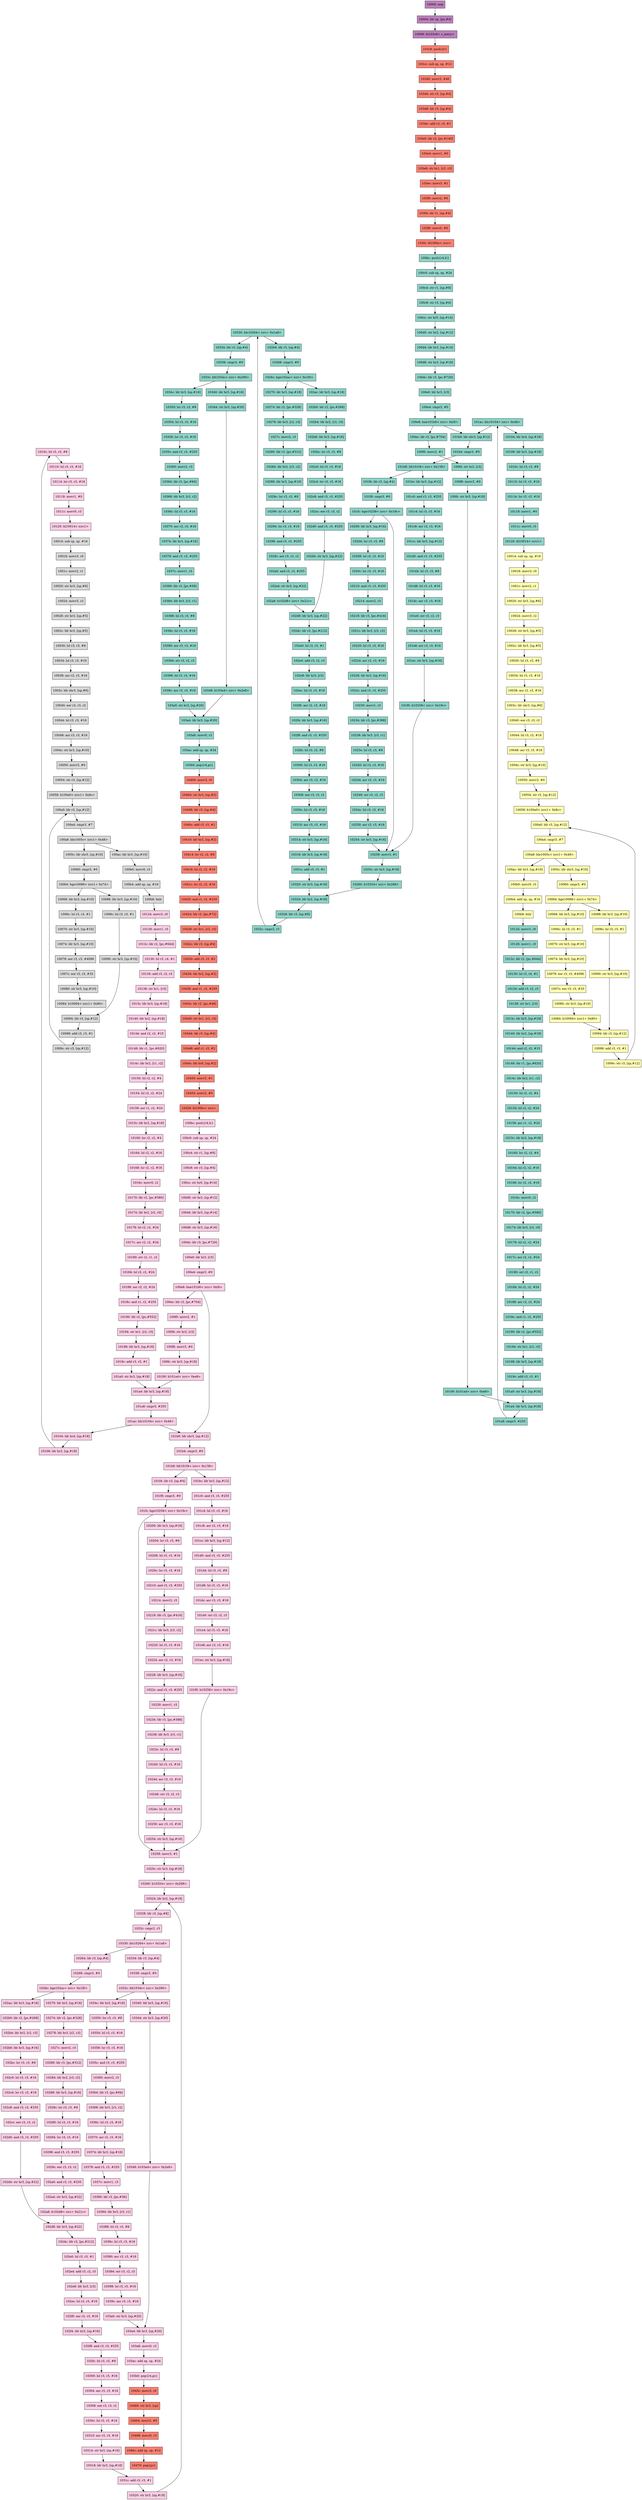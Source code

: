 digraph G {
  "1010c_24E2FF" [style=filled shape=rectangle color=black fillcolor="/set312/8" label ="1010c: lsl r3, r3, #8"]
  "1030c_D32F66" [style=filled shape=rectangle color=black fillcolor="/set312/1" label ="1030c: lsl r3, r3, #16"]
  "10388_D32F66" [style=filled shape=rectangle color=black fillcolor="/set312/1" label ="10388: lsl r3, r3, #8"]
  "100b0_A5CEB6" [style=filled shape=rectangle color=black fillcolor="/set312/9" label ="100b0: movr0, r3"]
  "102c8_24E2FF" [style=filled shape=rectangle color=black fillcolor="/set312/8" label ="102c8: and r3, r3, #255"]
  "10024_5F2815" [style=filled shape=rectangle color=black fillcolor="/set312/2" label ="10024: movr3, r2"]
  "1032c_D32F66" [style=filled shape=rectangle color=black fillcolor="/set312/1" label ="1032c: cmpr2, r3"]
  "1034c_24E2FF" [style=filled shape=rectangle color=black fillcolor="/set312/8" label ="1034c: ldr hr3, [sp,#16]"]
  "1003c_A5CEB6" [style=filled shape=rectangle color=black fillcolor="/set312/9" label ="1003c: ldr shr3, [sp,#6]"]
  "102a4_D32F66" [style=filled shape=rectangle color=black fillcolor="/set312/1" label ="102a4: str hr3, [sp,#22]"]
  "10374_24E2FF" [style=filled shape=rectangle color=black fillcolor="/set312/8" label ="10374: ldr hr3, [sp,#16]"]
  "101cc_24E2FF" [style=filled shape=rectangle color=black fillcolor="/set312/8" label ="101cc: ldr hr3, [sp,#12]"]
  "101dc_D32F66" [style=filled shape=rectangle color=black fillcolor="/set312/1" label ="101dc: asr r3, r3, #16"]
  "10078_5F2815" [style=filled shape=rectangle color=black fillcolor="/set312/2" label ="10078: eor r3, r3, #4096"]
  "1037c_24E2FF" [style=filled shape=rectangle color=black fillcolor="/set312/8" label ="1037c: movr1, r3"]
  "10368_24E2FF" [style=filled shape=rectangle color=black fillcolor="/set312/8" label ="10368: ldr br3, [r3, r2]"]
  "1031c_24E2FF" [style=filled shape=rectangle color=black fillcolor="/set312/8" label ="1031c: add r3, r3, #1"]
  "10018_5F2815" [style=filled shape=rectangle color=black fillcolor="/set312/2" label ="10018: movr3, r0"]
  "10180_D32F66" [style=filled shape=rectangle color=black fillcolor="/set312/1" label ="10180: orr r2, r1, r2"]
  "102dc_D32F66" [style=filled shape=rectangle color=black fillcolor="/set312/1" label ="102dc: ldr r2, [pc,#212]"]
  "101a0_24E2FF" [style=filled shape=rectangle color=black fillcolor="/set312/8" label ="101a0: str hr3, [sp,#18]"]
  "102b8_D32F66" [style=filled shape=rectangle color=black fillcolor="/set312/1" label ="102b8: ldr hr3, [sp,#16]"]
  "100e0_24E2FF" [style=filled shape=rectangle color=black fillcolor="/set312/8" label ="100e0: ldr hr3, [r3]"]
  "10430_C485C7" [style=filled shape=rectangle color=black fillcolor="/set312/4" label ="10430: add r3, r3, #2"]
  "10148_D32F66" [style=filled shape=rectangle color=black fillcolor="/set312/1" label ="10148: ldr r1, [pc,#620]"]
  "101f4_24E2FF" [style=filled shape=rectangle color=black fillcolor="/set312/8" label ="101f4: ldr r3, [sp,#4]"]
  "10088_5F2815" [style=filled shape=rectangle color=black fillcolor="/set312/2" label ="10088: ldr hr3, [sp,#10]"]
  "10288_D32F66" [style=filled shape=rectangle color=black fillcolor="/set312/1" label ="10288: ldr hr3, [sp,#16]"]
  "10460_C485C7" [style=filled shape=rectangle color=black fillcolor="/set312/4" label ="10460: str hr3, [sp]"]
  "10244_D32F66" [style=filled shape=rectangle color=black fillcolor="/set312/1" label ="10244: asr r3, r3, #16"]
  "1003c_5F2815" [style=filled shape=rectangle color=black fillcolor="/set312/2" label ="1003c: ldr shr3, [sp,#6]"]
  "10060_A5CEB6" [style=filled shape=rectangle color=black fillcolor="/set312/9" label ="10060: cmpr3, #0"]
  "10204_D32F66" [style=filled shape=rectangle color=black fillcolor="/set312/1" label ="10204: lsr r3, r3, #8"]
  "102ac_24E2FF" [style=filled shape=rectangle color=black fillcolor="/set312/8" label ="102ac: ldr hr3, [sp,#18]"]
  "10278_24E2FF" [style=filled shape=rectangle color=black fillcolor="/set312/8" label ="10278: ldr br3, [r2, r3]"]
  "1027c_24E2FF" [style=filled shape=rectangle color=black fillcolor="/set312/8" label ="1027c: movr2, r3"]
  "100ec_24E2FF" [style=filled shape=rectangle color=black fillcolor="/set312/8" label ="100ec: ldr r3, [pc,#704]"]
  "102d4_D32F66" [style=filled shape=rectangle color=black fillcolor="/set312/1" label ="102d4: str hr3, [sp,#22]"]
  "10000_542A03" [style=filled shape=rectangle color=black fillcolor="/set312/10" label ="10000: nop"]
  "101ec_24E2FF" [style=filled shape=rectangle color=black fillcolor="/set312/8" label ="101ec: str hr3, [sp,#16]"]
  "10368_D32F66" [style=filled shape=rectangle color=black fillcolor="/set312/1" label ="10368: ldr br3, [r3, r2]"]
  "10278_D32F66" [style=filled shape=rectangle color=black fillcolor="/set312/1" label ="10278: ldr br3, [r2, r3]"]
  "10364_D32F66" [style=filled shape=rectangle color=black fillcolor="/set312/1" label ="10364: ldr r3, [pc,#84]"]
  "10418_C485C7" [style=filled shape=rectangle color=black fillcolor="/set312/4" label ="10418: lsl r2, r2, #16"]
  "10128_24E2FF" [style=filled shape=rectangle color=black fillcolor="/set312/8" label ="10128: movr1, r3"]
  "10048_5F2815" [style=filled shape=rectangle color=black fillcolor="/set312/2" label ="10048: asr r3, r3, #16"]
  "102b4_24E2FF" [style=filled shape=rectangle color=black fillcolor="/set312/8" label ="102b4: ldr br2, [r2, r3]"]
  "10008_542A03" [style=filled shape=rectangle color=black fillcolor="/set312/10" label ="10008: bl103c8< c_entry> "]
  "10188_24E2FF" [style=filled shape=rectangle color=black fillcolor="/set312/8" label ="10188: asr r2, r2, #24"]
  "1017c_D32F66" [style=filled shape=rectangle color=black fillcolor="/set312/1" label ="1017c: asr r2, r2, #24"]
  "10420_C485C7" [style=filled shape=rectangle color=black fillcolor="/set312/4" label ="10420: and r1, r2, #255"]
  "100cc_24E2FF" [style=filled shape=rectangle color=black fillcolor="/set312/8" label ="100cc: str hr0, [sp,#14]"]
  "10298_24E2FF" [style=filled shape=rectangle color=black fillcolor="/set312/8" label ="10298: and r3, r3, #255"]
  "100e0_D32F66" [style=filled shape=rectangle color=black fillcolor="/set312/1" label ="100e0: ldr hr3, [r3]"]
  "10040_A5CEB6" [style=filled shape=rectangle color=black fillcolor="/set312/9" label ="10040: eor r3, r3, r2"]
  "10138_D32F66" [style=filled shape=rectangle color=black fillcolor="/set312/1" label ="10138: str hr1, [r3]"]
  "100d8_24E2FF" [style=filled shape=rectangle color=black fillcolor="/set312/8" label ="100d8: str hr3, [sp,#16]"]
  "10130_D32F66" [style=filled shape=rectangle color=black fillcolor="/set312/1" label ="10130: lsl r3, r4, #1"]
  "102e8_D32F66" [style=filled shape=rectangle color=black fillcolor="/set312/1" label ="102e8: ldr hr3, [r3]"]
  "100bc_D32F66" [style=filled shape=rectangle color=black fillcolor="/set312/1" label ="100bc: push{r4,lr}"]
  "10220_D32F66" [style=filled shape=rectangle color=black fillcolor="/set312/1" label ="10220: lsl r3, r3, #16"]
  "10358_24E2FF" [style=filled shape=rectangle color=black fillcolor="/set312/8" label ="10358: lsr r3, r3, #16"]
  "1046c_C485C7" [style=filled shape=rectangle color=black fillcolor="/set312/4" label ="1046c: add sp, sp, #12"]
  "10038_A5CEB6" [style=filled shape=rectangle color=black fillcolor="/set312/9" label ="10038: asr r2, r3, #16"]
  "102d0_24E2FF" [style=filled shape=rectangle color=black fillcolor="/set312/8" label ="102d0: and r3, r3, #255"]
  "1028c_D32F66" [style=filled shape=rectangle color=black fillcolor="/set312/1" label ="1028c: lsr r3, r3, #8"]
  "10334_D32F66" [style=filled shape=rectangle color=black fillcolor="/set312/1" label ="10334: ldr r3, [sp,#4]"]
  "1018c_D32F66" [style=filled shape=rectangle color=black fillcolor="/set312/1" label ="1018c: and r1, r2, #255"]
  "10174_D32F66" [style=filled shape=rectangle color=black fillcolor="/set312/1" label ="10174: ldr br2, [r2, r0]"]
  "10260_24E2FF" [style=filled shape=rectangle color=black fillcolor="/set312/8" label ="10260: b10324< icrc+ 0x268> "]
  "10130_24E2FF" [style=filled shape=rectangle color=black fillcolor="/set312/8" label ="10130: lsl r3, r4, #1"]
  "102c8_D32F66" [style=filled shape=rectangle color=black fillcolor="/set312/1" label ="102c8: and r3, r3, #255"]
  "1001c_5F2815" [style=filled shape=rectangle color=black fillcolor="/set312/2" label ="1001c: movr2, r1"]
  "1005c_A5CEB6" [style=filled shape=rectangle color=black fillcolor="/set312/9" label ="1005c: ldr shr3, [sp,#10]"]
  "102fc_24E2FF" [style=filled shape=rectangle color=black fillcolor="/set312/8" label ="102fc: lsl r3, r3, #8"]
  "10230_24E2FF" [style=filled shape=rectangle color=black fillcolor="/set312/8" label ="10230: movr1, r3"]
  "10260_D32F66" [style=filled shape=rectangle color=black fillcolor="/set312/1" label ="10260: b10324< icrc+ 0x268> "]
  "101f8_D32F66" [style=filled shape=rectangle color=black fillcolor="/set312/1" label ="101f8: cmpr3, #0"]
  "100c4_D32F66" [style=filled shape=rectangle color=black fillcolor="/set312/1" label ="100c4: str r1, [sp,#8]"]
  "1005c_5F2815" [style=filled shape=rectangle color=black fillcolor="/set312/2" label ="1005c: ldr shr3, [sp,#10]"]
  "100c4_24E2FF" [style=filled shape=rectangle color=black fillcolor="/set312/8" label ="100c4: str r1, [sp,#8]"]
  "10174_24E2FF" [style=filled shape=rectangle color=black fillcolor="/set312/8" label ="10174: ldr br2, [r2, r0]"]
  "102a4_24E2FF" [style=filled shape=rectangle color=black fillcolor="/set312/8" label ="102a4: str hr3, [sp,#22]"]
  "10354_24E2FF" [style=filled shape=rectangle color=black fillcolor="/set312/8" label ="10354: lsl r3, r3, #16"]
  "10208_D32F66" [style=filled shape=rectangle color=black fillcolor="/set312/1" label ="10208: lsl r3, r3, #16"]
  "1011c_D32F66" [style=filled shape=rectangle color=black fillcolor="/set312/1" label ="1011c: movr0, r3"]
  "100b8_A5CEB6" [style=filled shape=rectangle color=black fillcolor="/set312/9" label ="100b8: bxlr"]
  "10090_A5CEB6" [style=filled shape=rectangle color=black fillcolor="/set312/9" label ="10090: str hr3, [sp,#10]"]
  "101e0_24E2FF" [style=filled shape=rectangle color=black fillcolor="/set312/8" label ="101e0: orr r3, r2, r3"]
  "10114_24E2FF" [style=filled shape=rectangle color=black fillcolor="/set312/8" label ="10114: lsr r3, r3, #16"]
  "10160_D32F66" [style=filled shape=rectangle color=black fillcolor="/set312/1" label ="10160: lsr r2, r2, #4"]
  "1002c_A5CEB6" [style=filled shape=rectangle color=black fillcolor="/set312/9" label ="1002c: ldr br3, [sp,#5]"]
  "100d4_D32F66" [style=filled shape=rectangle color=black fillcolor="/set312/1" label ="100d4: ldr hr3, [sp,#14]"]
  "10168_24E2FF" [style=filled shape=rectangle color=black fillcolor="/set312/8" label ="10168: lsr r2, r2, #16"]
  "103a8_24E2FF" [style=filled shape=rectangle color=black fillcolor="/set312/8" label ="103a8: movr0, r3"]
  "10028_A5CEB6" [style=filled shape=rectangle color=black fillcolor="/set312/9" label ="10028: str br3, [sp,#5]"]
  "1037c_D32F66" [style=filled shape=rectangle color=black fillcolor="/set312/1" label ="1037c: movr1, r3"]
  "10398_24E2FF" [style=filled shape=rectangle color=black fillcolor="/set312/8" label ="10398: lsl r3, r3, #16"]
  "103d8_C485C7" [style=filled shape=rectangle color=black fillcolor="/set312/4" label ="103d8: ldr r3, [sp,#4]"]
  "103dc_C485C7" [style=filled shape=rectangle color=black fillcolor="/set312/4" label ="103dc: add r3, r3, #1"]
  "100dc_D32F66" [style=filled shape=rectangle color=black fillcolor="/set312/1" label ="100dc: ldr r3, [pc,#720]"]
  "100d0_D32F66" [style=filled shape=rectangle color=black fillcolor="/set312/1" label ="100d0: str hr2, [sp,#12]"]
  "10030_5F2815" [style=filled shape=rectangle color=black fillcolor="/set312/2" label ="10030: lsl r3, r3, #8"]
  "103f4_C485C7" [style=filled shape=rectangle color=black fillcolor="/set312/4" label ="103f4: ldr r1, [sp,#4]"]
  "10424_C485C7" [style=filled shape=rectangle color=black fillcolor="/set312/4" label ="10424: ldr r2, [pc,#72]"]
  "1041c_C485C7" [style=filled shape=rectangle color=black fillcolor="/set312/4" label ="1041c: lsr r2, r2, #16"]
  "10428_C485C7" [style=filled shape=rectangle color=black fillcolor="/set312/4" label ="10428: str br1, [r2, r3]"]
  "10360_24E2FF" [style=filled shape=rectangle color=black fillcolor="/set312/8" label ="10360: movr2, r3"]
  "10434_C485C7" [style=filled shape=rectangle color=black fillcolor="/set312/4" label ="10434: ldr hr2, [sp,#2]"]
  "103cc_C485C7" [style=filled shape=rectangle color=black fillcolor="/set312/4" label ="103cc: sub sp, sp, #12"]
  "102c4_24E2FF" [style=filled shape=rectangle color=black fillcolor="/set312/8" label ="102c4: lsr r3, r3, #16"]
  "100fc_24E2FF" [style=filled shape=rectangle color=black fillcolor="/set312/8" label ="100fc: str hr3, [sp,#18]"]
  "100e8_24E2FF" [style=filled shape=rectangle color=black fillcolor="/set312/8" label ="100e8: bne101b0< icrc+ 0xf4> "]
  "10274_24E2FF" [style=filled shape=rectangle color=black fillcolor="/set312/8" label ="10274: ldr r2, [pc,#328]"]
  "10150_24E2FF" [style=filled shape=rectangle color=black fillcolor="/set312/8" label ="10150: lsl r2, r2, #4"]
  "102f8_24E2FF" [style=filled shape=rectangle color=black fillcolor="/set312/8" label ="102f8: and r3, r3, #255"]
  "102ac_D32F66" [style=filled shape=rectangle color=black fillcolor="/set312/1" label ="102ac: ldr hr3, [sp,#18]"]
  "10298_D32F66" [style=filled shape=rectangle color=black fillcolor="/set312/1" label ="10298: and r3, r3, #255"]
  "10154_24E2FF" [style=filled shape=rectangle color=black fillcolor="/set312/8" label ="10154: lsl r2, r2, #24"]
  "1038c_24E2FF" [style=filled shape=rectangle color=black fillcolor="/set312/8" label ="1038c: lsl r3, r3, #16"]
  "10220_24E2FF" [style=filled shape=rectangle color=black fillcolor="/set312/8" label ="10220: lsl r3, r3, #16"]
  "100fc_D32F66" [style=filled shape=rectangle color=black fillcolor="/set312/1" label ="100fc: str hr3, [sp,#18]"]
  "10184_24E2FF" [style=filled shape=rectangle color=black fillcolor="/set312/8" label ="10184: lsl r2, r2, #24"]
  "10258_24E2FF" [style=filled shape=rectangle color=black fillcolor="/set312/8" label ="10258: movr3, #1"]
  "10170_24E2FF" [style=filled shape=rectangle color=black fillcolor="/set312/8" label ="10170: ldr r2, [pc,#580]"]
  "1014c_D32F66" [style=filled shape=rectangle color=black fillcolor="/set312/1" label ="1014c: ldr br2, [r1, r2]"]
  "100c8_24E2FF" [style=filled shape=rectangle color=black fillcolor="/set312/8" label ="100c8: str r3, [sp,#4]"]
  "10014_5F2815" [style=filled shape=rectangle color=black fillcolor="/set312/2" label ="10014: sub sp, sp, #16"]
  "10034_5F2815" [style=filled shape=rectangle color=black fillcolor="/set312/2" label ="10034: lsl r3, r3, #16"]
  "1036c_D32F66" [style=filled shape=rectangle color=black fillcolor="/set312/1" label ="1036c: lsl r3, r3, #16"]
  "102c4_D32F66" [style=filled shape=rectangle color=black fillcolor="/set312/1" label ="102c4: lsr r3, r3, #16"]
  "101c4_D32F66" [style=filled shape=rectangle color=black fillcolor="/set312/1" label ="101c4: lsl r3, r3, #16"]
  "10308_D32F66" [style=filled shape=rectangle color=black fillcolor="/set312/1" label ="10308: eor r3, r3, r2"]
  "100f4_D32F66" [style=filled shape=rectangle color=black fillcolor="/set312/1" label ="100f4: str hr2, [r3]"]
  "10310_24E2FF" [style=filled shape=rectangle color=black fillcolor="/set312/8" label ="10310: asr r3, r3, #16"]
  "1031c_D32F66" [style=filled shape=rectangle color=black fillcolor="/set312/1" label ="1031c: add r3, r3, #1"]
  "103ac_24E2FF" [style=filled shape=rectangle color=black fillcolor="/set312/8" label ="103ac: add sp, sp, #24"]
  "10410_C485C7" [style=filled shape=rectangle color=black fillcolor="/set312/4" label ="10410: ldr hr2, [sp,#2]"]
  "1009c_A5CEB6" [style=filled shape=rectangle color=black fillcolor="/set312/9" label ="1009c: str r3, [sp,#12]"]
  "10318_D32F66" [style=filled shape=rectangle color=black fillcolor="/set312/1" label ="10318: ldr hr3, [sp,#18]"]
  "10158_24E2FF" [style=filled shape=rectangle color=black fillcolor="/set312/8" label ="10158: asr r1, r2, #24"]
  "10290_24E2FF" [style=filled shape=rectangle color=black fillcolor="/set312/8" label ="10290: lsl r3, r3, #16"]
  "1020c_24E2FF" [style=filled shape=rectangle color=black fillcolor="/set312/8" label ="1020c: lsr r3, r3, #16"]
  "10378_24E2FF" [style=filled shape=rectangle color=black fillcolor="/set312/8" label ="10378: and r3, r3, #255"]
  "10028_5F2815" [style=filled shape=rectangle color=black fillcolor="/set312/2" label ="10028: str br3, [sp,#5]"]
  "100a0_A5CEB6" [style=filled shape=rectangle color=black fillcolor="/set312/9" label ="100a0: ldr r3, [sp,#12]"]
  "101e8_24E2FF" [style=filled shape=rectangle color=black fillcolor="/set312/8" label ="101e8: asr r3, r3, #16"]
  "10084_5F2815" [style=filled shape=rectangle color=black fillcolor="/set312/2" label ="10084: b10094< icrc1+ 0x80> "]
  "102dc_24E2FF" [style=filled shape=rectangle color=black fillcolor="/set312/8" label ="102dc: ldr r2, [pc,#212]"]
  "102ec_24E2FF" [style=filled shape=rectangle color=black fillcolor="/set312/8" label ="102ec: lsl r3, r3, #16"]
  "10254_24E2FF" [style=filled shape=rectangle color=black fillcolor="/set312/8" label ="10254: str hr3, [sp,#16]"]
  "1011c_24E2FF" [style=filled shape=rectangle color=black fillcolor="/set312/8" label ="1011c: movr0, r3"]
  "103d0_C485C7" [style=filled shape=rectangle color=black fillcolor="/set312/4" label ="103d0: movr3, #40"]
  "10408_C485C7" [style=filled shape=rectangle color=black fillcolor="/set312/4" label ="10408: ldr r3, [sp,#4]"]
  "10084_A5CEB6" [style=filled shape=rectangle color=black fillcolor="/set312/9" label ="10084: b10094< icrc1+ 0x80> "]
  "102b0_D32F66" [style=filled shape=rectangle color=black fillcolor="/set312/1" label ="102b0: ldr r2, [pc,#268]"]
  "100f8_D32F66" [style=filled shape=rectangle color=black fillcolor="/set312/1" label ="100f8: movr3, #0"]
  "10458_C485C7" [style=filled shape=rectangle color=black fillcolor="/set312/4" label ="10458: bl100bc< icrc> "]
  "1007c_A5CEB6" [style=filled shape=rectangle color=black fillcolor="/set312/9" label ="1007c: eor r3, r3, #33"]
  "102e8_24E2FF" [style=filled shape=rectangle color=black fillcolor="/set312/8" label ="102e8: ldr hr3, [r3]"]
  "10308_24E2FF" [style=filled shape=rectangle color=black fillcolor="/set312/8" label ="10308: eor r3, r3, r2"]
  "1024c_D32F66" [style=filled shape=rectangle color=black fillcolor="/set312/1" label ="1024c: lsl r3, r3, #16"]
  "10310_D32F66" [style=filled shape=rectangle color=black fillcolor="/set312/1" label ="10310: asr r3, r3, #16"]
  "10198_D32F66" [style=filled shape=rectangle color=black fillcolor="/set312/1" label ="10198: ldr hr3, [sp,#18]"]
  "1026c_D32F66" [style=filled shape=rectangle color=black fillcolor="/set312/1" label ="1026c: bge102ac< icrc+ 0x1f0> "]
  "101e8_D32F66" [style=filled shape=rectangle color=black fillcolor="/set312/1" label ="101e8: asr r3, r3, #16"]
  "102c0_24E2FF" [style=filled shape=rectangle color=black fillcolor="/set312/8" label ="102c0: lsl r3, r3, #16"]
  "10024_A5CEB6" [style=filled shape=rectangle color=black fillcolor="/set312/9" label ="10024: movr3, r2"]
  "10104_24E2FF" [style=filled shape=rectangle color=black fillcolor="/set312/8" label ="10104: ldr hr4, [sp,#18]"]
  "10344_D32F66" [style=filled shape=rectangle color=black fillcolor="/set312/1" label ="10344: str hr3, [sp,#20]"]
  "10140_D32F66" [style=filled shape=rectangle color=black fillcolor="/set312/1" label ="10140: ldr hr2, [sp,#18]"]
  "10088_A5CEB6" [style=filled shape=rectangle color=black fillcolor="/set312/9" label ="10088: ldr hr3, [sp,#10]"]
  "10218_D32F66" [style=filled shape=rectangle color=black fillcolor="/set312/1" label ="10218: ldr r3, [pc,#416]"]
  "10314_24E2FF" [style=filled shape=rectangle color=black fillcolor="/set312/8" label ="10314: str hr3, [sp,#16]"]
  "1018c_24E2FF" [style=filled shape=rectangle color=black fillcolor="/set312/8" label ="1018c: and r1, r2, #255"]
  "100b8_5F2815" [style=filled shape=rectangle color=black fillcolor="/set312/2" label ="100b8: bxlr"]
  "102a0_24E2FF" [style=filled shape=rectangle color=black fillcolor="/set312/8" label ="102a0: and r3, r3, #255"]
  "1017c_24E2FF" [style=filled shape=rectangle color=black fillcolor="/set312/8" label ="1017c: asr r2, r2, #24"]
  "10210_24E2FF" [style=filled shape=rectangle color=black fillcolor="/set312/8" label ="10210: and r3, r3, #255"]
  "103f8_C485C7" [style=filled shape=rectangle color=black fillcolor="/set312/4" label ="103f8: movr0, #0"]
  "102b0_24E2FF" [style=filled shape=rectangle color=black fillcolor="/set312/8" label ="102b0: ldr r2, [pc,#268]"]
  "10338_D32F66" [style=filled shape=rectangle color=black fillcolor="/set312/1" label ="10338: cmpr3, #0"]
  "10380_24E2FF" [style=filled shape=rectangle color=black fillcolor="/set312/8" label ="10380: ldr r3, [pc,#56]"]
  "101f8_24E2FF" [style=filled shape=rectangle color=black fillcolor="/set312/8" label ="101f8: cmpr3, #0"]
  "1020c_D32F66" [style=filled shape=rectangle color=black fillcolor="/set312/1" label ="1020c: lsr r3, r3, #16"]
  "103a8_D32F66" [style=filled shape=rectangle color=black fillcolor="/set312/1" label ="103a8: movr0, r3"]
  "10400_C485C7" [style=filled shape=rectangle color=black fillcolor="/set312/4" label ="10400: movr3, r0"]
  "10354_D32F66" [style=filled shape=rectangle color=black fillcolor="/set312/1" label ="10354: lsl r3, r3, #16"]
  "100f0_D32F66" [style=filled shape=rectangle color=black fillcolor="/set312/1" label ="100f0: movr2, #1"]
  "10268_24E2FF" [style=filled shape=rectangle color=black fillcolor="/set312/8" label ="10268: cmpr3, #0"]
  "10320_D32F66" [style=filled shape=rectangle color=black fillcolor="/set312/1" label ="10320: str hr3, [sp,#18]"]
  "102fc_D32F66" [style=filled shape=rectangle color=black fillcolor="/set312/1" label ="102fc: lsl r3, r3, #8"]
  "10254_D32F66" [style=filled shape=rectangle color=black fillcolor="/set312/1" label ="10254: str hr3, [sp,#16]"]
  "101f4_D32F66" [style=filled shape=rectangle color=black fillcolor="/set312/1" label ="101f4: ldr r3, [sp,#4]"]
  "10270_24E2FF" [style=filled shape=rectangle color=black fillcolor="/set312/8" label ="10270: ldr hr3, [sp,#18]"]
  "10320_24E2FF" [style=filled shape=rectangle color=black fillcolor="/set312/8" label ="10320: str hr3, [sp,#18]"]
  "1013c_24E2FF" [style=filled shape=rectangle color=black fillcolor="/set312/8" label ="1013c: ldr hr3, [sp,#18]"]
  "10284_D32F66" [style=filled shape=rectangle color=black fillcolor="/set312/1" label ="10284: ldr br2, [r3, r2]"]
  "10360_D32F66" [style=filled shape=rectangle color=black fillcolor="/set312/1" label ="10360: movr2, r3"]
  "10324_D32F66" [style=filled shape=rectangle color=black fillcolor="/set312/1" label ="10324: ldr hr2, [sp,#18]"]
  "10158_D32F66" [style=filled shape=rectangle color=black fillcolor="/set312/1" label ="10158: asr r1, r2, #24"]
  "10044_5F2815" [style=filled shape=rectangle color=black fillcolor="/set312/2" label ="10044: lsl r3, r3, #16"]
  "10054_A5CEB6" [style=filled shape=rectangle color=black fillcolor="/set312/9" label ="10054: str r3, [sp,#12]"]
  "102a8_D32F66" [style=filled shape=rectangle color=black fillcolor="/set312/1" label ="102a8: b102d8< icrc+ 0x21c> "]
  "10154_D32F66" [style=filled shape=rectangle color=black fillcolor="/set312/1" label ="10154: lsl r2, r2, #24"]
  "10314_D32F66" [style=filled shape=rectangle color=black fillcolor="/set312/1" label ="10314: str hr3, [sp,#16]"]
  "10318_24E2FF" [style=filled shape=rectangle color=black fillcolor="/set312/8" label ="10318: ldr hr3, [sp,#18]"]
  "10288_24E2FF" [style=filled shape=rectangle color=black fillcolor="/set312/8" label ="10288: ldr hr3, [sp,#16]"]
  "102a0_D32F66" [style=filled shape=rectangle color=black fillcolor="/set312/1" label ="102a0: and r3, r3, #255"]
  "101e4_D32F66" [style=filled shape=rectangle color=black fillcolor="/set312/1" label ="101e4: lsl r3, r3, #16"]
  "10100_D32F66" [style=filled shape=rectangle color=black fillcolor="/set312/1" label ="10100: b101a4< icrc+ 0xe8> "]
  "10270_D32F66" [style=filled shape=rectangle color=black fillcolor="/set312/1" label ="10270: ldr hr3, [sp,#18]"]
  "10328_D32F66" [style=filled shape=rectangle color=black fillcolor="/set312/1" label ="10328: ldr r3, [sp,#8]"]
  "101fc_24E2FF" [style=filled shape=rectangle color=black fillcolor="/set312/8" label ="101fc: bge10258< icrc+ 0x19c> "]
  "102e4_24E2FF" [style=filled shape=rectangle color=black fillcolor="/set312/8" label ="102e4: add r3, r2, r3"]
  "10228_24E2FF" [style=filled shape=rectangle color=black fillcolor="/set312/8" label ="10228: ldr hr3, [sp,#16]"]
  "100ac_A5CEB6" [style=filled shape=rectangle color=black fillcolor="/set312/9" label ="100ac: ldr hr3, [sp,#10]"]
  "100f8_24E2FF" [style=filled shape=rectangle color=black fillcolor="/set312/8" label ="100f8: movr3, #0"]
  "1029c_D32F66" [style=filled shape=rectangle color=black fillcolor="/set312/1" label ="1029c: eor r3, r3, r2"]
  "1004c_A5CEB6" [style=filled shape=rectangle color=black fillcolor="/set312/9" label ="1004c: str hr3, [sp,#10]"]
  "10110_D32F66" [style=filled shape=rectangle color=black fillcolor="/set312/1" label ="10110: lsl r3, r3, #16"]
  "102f0_D32F66" [style=filled shape=rectangle color=black fillcolor="/set312/1" label ="102f0: asr r2, r3, #16"]
  "10020_5F2815" [style=filled shape=rectangle color=black fillcolor="/set312/2" label ="10020: str hr3, [sp,#6]"]
  "101b4_D32F66" [style=filled shape=rectangle color=black fillcolor="/set312/1" label ="101b4: cmpr3, #0"]
  "10348_D32F66" [style=filled shape=rectangle color=black fillcolor="/set312/1" label ="10348: b103a4< icrc+ 0x2e8> "]
  "102d4_24E2FF" [style=filled shape=rectangle color=black fillcolor="/set312/8" label ="102d4: str hr3, [sp,#22]"]
  "10188_D32F66" [style=filled shape=rectangle color=black fillcolor="/set312/1" label ="10188: asr r2, r2, #24"]
  "10224_D32F66" [style=filled shape=rectangle color=black fillcolor="/set312/1" label ="10224: asr r2, r3, #16"]
  "10060_5F2815" [style=filled shape=rectangle color=black fillcolor="/set312/2" label ="10060: cmpr3, #0"]
  "10120_24E2FF" [style=filled shape=rectangle color=black fillcolor="/set312/8" label ="10120: bl10014< icrc1> "]
  "10438_C485C7" [style=filled shape=rectangle color=black fillcolor="/set312/4" label ="10438: and r1, r2, #255"]
  "101ac_D32F66" [style=filled shape=rectangle color=black fillcolor="/set312/1" label ="101ac: bls10104< icrc+ 0x48> "]
  "102c0_D32F66" [style=filled shape=rectangle color=black fillcolor="/set312/1" label ="102c0: lsl r3, r3, #16"]
  "102d0_D32F66" [style=filled shape=rectangle color=black fillcolor="/set312/1" label ="102d0: and r3, r3, #255"]
  "100cc_D32F66" [style=filled shape=rectangle color=black fillcolor="/set312/1" label ="100cc: str hr0, [sp,#14]"]
  "10344_24E2FF" [style=filled shape=rectangle color=black fillcolor="/set312/8" label ="10344: str hr3, [sp,#20]"]
  "10068_5F2815" [style=filled shape=rectangle color=black fillcolor="/set312/2" label ="10068: ldr hr3, [sp,#10]"]
  "10080_5F2815" [style=filled shape=rectangle color=black fillcolor="/set312/2" label ="10080: str hr3, [sp,#10]"]
  "10264_D32F66" [style=filled shape=rectangle color=black fillcolor="/set312/1" label ="10264: ldr r3, [sp,#4]"]
  "102d8_24E2FF" [style=filled shape=rectangle color=black fillcolor="/set312/8" label ="102d8: ldr hr3, [sp,#22]"]
  "10098_A5CEB6" [style=filled shape=rectangle color=black fillcolor="/set312/9" label ="10098: add r3, r3, #1"]
  "1034c_D32F66" [style=filled shape=rectangle color=black fillcolor="/set312/1" label ="1034c: ldr hr3, [sp,#16]"]
  "10074_5F2815" [style=filled shape=rectangle color=black fillcolor="/set312/2" label ="10074: ldr hr3, [sp,#10]"]
  "101a0_D32F66" [style=filled shape=rectangle color=black fillcolor="/set312/1" label ="101a0: str hr3, [sp,#18]"]
  "1033c_24E2FF" [style=filled shape=rectangle color=black fillcolor="/set312/8" label ="1033c: blt1034c< icrc+ 0x290> "]
  "100b0_5F2815" [style=filled shape=rectangle color=black fillcolor="/set312/2" label ="100b0: movr0, r3"]
  "10190_24E2FF" [style=filled shape=rectangle color=black fillcolor="/set312/8" label ="10190: ldr r2, [pc,#552]"]
  "10180_24E2FF" [style=filled shape=rectangle color=black fillcolor="/set312/8" label ="10180: orr r2, r1, r2"]
  "100f0_24E2FF" [style=filled shape=rectangle color=black fillcolor="/set312/8" label ="100f0: movr2, #1"]
  "1021c_24E2FF" [style=filled shape=rectangle color=black fillcolor="/set312/8" label ="1021c: ldr br3, [r3, r2]"]
  "10240_D32F66" [style=filled shape=rectangle color=black fillcolor="/set312/1" label ="10240: lsl r3, r3, #16"]
  "10168_D32F66" [style=filled shape=rectangle color=black fillcolor="/set312/1" label ="10168: lsr r2, r2, #16"]
  "10110_24E2FF" [style=filled shape=rectangle color=black fillcolor="/set312/8" label ="10110: lsl r3, r3, #16"]
  "101fc_D32F66" [style=filled shape=rectangle color=black fillcolor="/set312/1" label ="101fc: bge10258< icrc+ 0x19c> "]
  "102f4_24E2FF" [style=filled shape=rectangle color=black fillcolor="/set312/8" label ="102f4: ldr hr3, [sp,#16]"]
  "10164_D32F66" [style=filled shape=rectangle color=black fillcolor="/set312/1" label ="10164: lsl r2, r2, #16"]
  "101a8_24E2FF" [style=filled shape=rectangle color=black fillcolor="/set312/8" label ="101a8: cmpr3, #255"]
  "101a4_D32F66" [style=filled shape=rectangle color=black fillcolor="/set312/1" label ="101a4: ldr hr3, [sp,#18]"]
  "10214_D32F66" [style=filled shape=rectangle color=black fillcolor="/set312/1" label ="10214: movr2, r3"]
  "10080_A5CEB6" [style=filled shape=rectangle color=black fillcolor="/set312/9" label ="10080: str hr3, [sp,#10]"]
  "1030c_24E2FF" [style=filled shape=rectangle color=black fillcolor="/set312/8" label ="1030c: lsl r3, r3, #16"]
  "101d4_24E2FF" [style=filled shape=rectangle color=black fillcolor="/set312/8" label ="101d4: lsl r3, r3, #8"]
  "10108_24E2FF" [style=filled shape=rectangle color=black fillcolor="/set312/8" label ="10108: ldr hr3, [sp,#18]"]
  "103b0_D32F66" [style=filled shape=rectangle color=black fillcolor="/set312/1" label ="103b0: pop{r4,pc}"]
  "100dc_24E2FF" [style=filled shape=rectangle color=black fillcolor="/set312/8" label ="100dc: ldr r3, [pc,#720]"]
  "103a0_24E2FF" [style=filled shape=rectangle color=black fillcolor="/set312/8" label ="103a0: str hr3, [sp,#20]"]
  "102b4_D32F66" [style=filled shape=rectangle color=black fillcolor="/set312/1" label ="102b4: ldr br2, [r2, r3]"]
  "1019c_24E2FF" [style=filled shape=rectangle color=black fillcolor="/set312/8" label ="1019c: add r3, r3, #1"]
  "1023c_24E2FF" [style=filled shape=rectangle color=black fillcolor="/set312/8" label ="1023c: lsl r3, r3, #8"]
  "10234_24E2FF" [style=filled shape=rectangle color=black fillcolor="/set312/8" label ="10234: ldr r3, [pc,#388]"]
  "10104_D32F66" [style=filled shape=rectangle color=black fillcolor="/set312/1" label ="10104: ldr hr4, [sp,#18]"]
  "101e0_D32F66" [style=filled shape=rectangle color=black fillcolor="/set312/1" label ="101e0: orr r3, r2, r3"]
  "101a4_24E2FF" [style=filled shape=rectangle color=black fillcolor="/set312/8" label ="101a4: ldr hr3, [sp,#18]"]
  "101c4_24E2FF" [style=filled shape=rectangle color=black fillcolor="/set312/8" label ="101c4: lsl r3, r3, #16"]
  "1015c_24E2FF" [style=filled shape=rectangle color=black fillcolor="/set312/8" label ="1015c: ldr hr2, [sp,#18]"]
  "1029c_24E2FF" [style=filled shape=rectangle color=black fillcolor="/set312/8" label ="1029c: eor r3, r3, r2"]
  "10348_24E2FF" [style=filled shape=rectangle color=black fillcolor="/set312/8" label ="10348: b103a4< icrc+ 0x2e8> "]
  "1019c_D32F66" [style=filled shape=rectangle color=black fillcolor="/set312/1" label ="1019c: add r3, r3, #1"]
  "10448_C485C7" [style=filled shape=rectangle color=black fillcolor="/set312/4" label ="10448: add r1, r3, #2"]
  "1012c_24E2FF" [style=filled shape=rectangle color=black fillcolor="/set312/8" label ="1012c: ldr r2, [pc,#644]"]
  "10450_C485C7" [style=filled shape=rectangle color=black fillcolor="/set312/4" label ="10450: movr3, #1"]
  "10090_5F2815" [style=filled shape=rectangle color=black fillcolor="/set312/2" label ="10090: str hr3, [sp,#10]"]
  "101d8_D32F66" [style=filled shape=rectangle color=black fillcolor="/set312/1" label ="101d8: lsl r3, r3, #16"]
  "10350_24E2FF" [style=filled shape=rectangle color=black fillcolor="/set312/8" label ="10350: lsr r3, r3, #8"]
  "10380_D32F66" [style=filled shape=rectangle color=black fillcolor="/set312/1" label ="10380: ldr r3, [pc,#56]"]
  "10384_24E2FF" [style=filled shape=rectangle color=black fillcolor="/set312/8" label ="10384: ldr br3, [r3, r1]"]
  "10364_24E2FF" [style=filled shape=rectangle color=black fillcolor="/set312/8" label ="10364: ldr r3, [pc,#84]"]
  "100b4_A5CEB6" [style=filled shape=rectangle color=black fillcolor="/set312/9" label ="100b4: add sp, sp, #16"]
  "1040c_C485C7" [style=filled shape=rectangle color=black fillcolor="/set312/4" label ="1040c: add r3, r3, #1"]
  "1028c_24E2FF" [style=filled shape=rectangle color=black fillcolor="/set312/8" label ="1028c: lsr r3, r3, #8"]
  "1010c_D32F66" [style=filled shape=rectangle color=black fillcolor="/set312/1" label ="1010c: lsl r3, r3, #8"]
  "1022c_24E2FF" [style=filled shape=rectangle color=black fillcolor="/set312/8" label ="1022c: and r3, r3, #255"]
  "1035c_24E2FF" [style=filled shape=rectangle color=black fillcolor="/set312/8" label ="1035c: and r3, r3, #255"]
  "103e4_C485C7" [style=filled shape=rectangle color=black fillcolor="/set312/4" label ="103e4: movr1, #0"]
  "10070_A5CEB6" [style=filled shape=rectangle color=black fillcolor="/set312/9" label ="10070: str hr3, [sp,#10]"]
  "1026c_24E2FF" [style=filled shape=rectangle color=black fillcolor="/set312/8" label ="1026c: bge102ac< icrc+ 0x1f0> "]
  "10250_24E2FF" [style=filled shape=rectangle color=black fillcolor="/set312/8" label ="10250: asr r3, r3, #16"]
  "10030_A5CEB6" [style=filled shape=rectangle color=black fillcolor="/set312/9" label ="10030: lsl r3, r3, #8"]
  "1032c_24E2FF" [style=filled shape=rectangle color=black fillcolor="/set312/8" label ="1032c: cmpr2, r3"]
  "10054_5F2815" [style=filled shape=rectangle color=black fillcolor="/set312/2" label ="10054: str r3, [sp,#12]"]
  "10324_24E2FF" [style=filled shape=rectangle color=black fillcolor="/set312/8" label ="10324: ldr hr2, [sp,#18]"]
  "101c8_D32F66" [style=filled shape=rectangle color=black fillcolor="/set312/1" label ="101c8: asr r2, r3, #16"]
  "10244_24E2FF" [style=filled shape=rectangle color=black fillcolor="/set312/8" label ="10244: asr r3, r3, #16"]
  "10004_542A03" [style=filled shape=rectangle color=black fillcolor="/set312/10" label ="10004: ldr sp, [pc,#4]"]
  "100c0_D32F66" [style=filled shape=rectangle color=black fillcolor="/set312/1" label ="100c0: sub sp, sp, #24"]
  "10274_D32F66" [style=filled shape=rectangle color=black fillcolor="/set312/1" label ="10274: ldr r2, [pc,#328]"]
  "103a4_D32F66" [style=filled shape=rectangle color=black fillcolor="/set312/1" label ="103a4: ldr hr3, [sp,#20]"]
  "10200_D32F66" [style=filled shape=rectangle color=black fillcolor="/set312/1" label ="10200: ldr hr3, [sp,#16]"]
  "103a0_D32F66" [style=filled shape=rectangle color=black fillcolor="/set312/1" label ="103a0: str hr3, [sp,#20]"]
  "10340_D32F66" [style=filled shape=rectangle color=black fillcolor="/set312/1" label ="10340: ldr hr3, [sp,#16]"]
  "101c0_D32F66" [style=filled shape=rectangle color=black fillcolor="/set312/1" label ="101c0: and r3, r3, #255"]
  "101ec_D32F66" [style=filled shape=rectangle color=black fillcolor="/set312/1" label ="101ec: str hr3, [sp,#16]"]
  "10190_D32F66" [style=filled shape=rectangle color=black fillcolor="/set312/1" label ="10190: ldr r2, [pc,#552]"]
  "1023c_D32F66" [style=filled shape=rectangle color=black fillcolor="/set312/1" label ="1023c: lsl r3, r3, #8"]
  "10018_A5CEB6" [style=filled shape=rectangle color=black fillcolor="/set312/9" label ="10018: movr3, r0"]
  "10258_D32F66" [style=filled shape=rectangle color=black fillcolor="/set312/1" label ="10258: movr3, #1"]
  "10170_D32F66" [style=filled shape=rectangle color=black fillcolor="/set312/1" label ="10170: ldr r2, [pc,#580]"]
  "10454_C485C7" [style=filled shape=rectangle color=black fillcolor="/set312/4" label ="10454: movr2, #0"]
  "10300_D32F66" [style=filled shape=rectangle color=black fillcolor="/set312/1" label ="10300: lsl r3, r3, #16"]
  "10390_24E2FF" [style=filled shape=rectangle color=black fillcolor="/set312/8" label ="10390: asr r3, r3, #16"]
  "1006c_5F2815" [style=filled shape=rectangle color=black fillcolor="/set312/2" label ="1006c: lsl r3, r3, #1"]
  "1021c_D32F66" [style=filled shape=rectangle color=black fillcolor="/set312/1" label ="1021c: ldr br3, [r3, r2]"]
  "10040_5F2815" [style=filled shape=rectangle color=black fillcolor="/set312/2" label ="10040: eor r3, r3, r2"]
  "10248_24E2FF" [style=filled shape=rectangle color=black fillcolor="/set312/8" label ="10248: orr r3, r2, r3"]
  "10330_D32F66" [style=filled shape=rectangle color=black fillcolor="/set312/1" label ="10330: bls10264< icrc+ 0x1a8> "]
  "1001c_A5CEB6" [style=filled shape=rectangle color=black fillcolor="/set312/9" label ="1001c: movr2, r1"]
  "10338_24E2FF" [style=filled shape=rectangle color=black fillcolor="/set312/8" label ="10338: cmpr3, #0"]
  "10370_24E2FF" [style=filled shape=rectangle color=black fillcolor="/set312/8" label ="10370: asr r2, r3, #16"]
  "102e0_D32F66" [style=filled shape=rectangle color=black fillcolor="/set312/1" label ="102e0: lsl r3, r3, #1"]
  "100c0_24E2FF" [style=filled shape=rectangle color=black fillcolor="/set312/8" label ="100c0: sub sp, sp, #24"]
  "101dc_24E2FF" [style=filled shape=rectangle color=black fillcolor="/set312/8" label ="101dc: asr r3, r3, #16"]
  "10234_D32F66" [style=filled shape=rectangle color=black fillcolor="/set312/1" label ="10234: ldr r3, [pc,#388]"]
  "100b4_5F2815" [style=filled shape=rectangle color=black fillcolor="/set312/2" label ="100b4: add sp, sp, #16"]
  "101b0_D32F66" [style=filled shape=rectangle color=black fillcolor="/set312/1" label ="101b0: ldr shr3, [sp,#12]"]
  "10140_24E2FF" [style=filled shape=rectangle color=black fillcolor="/set312/8" label ="10140: ldr hr2, [sp,#18]"]
  "101b8_24E2FF" [style=filled shape=rectangle color=black fillcolor="/set312/8" label ="101b8: blt101f4< icrc+ 0x138> "]
  "100a8_A5CEB6" [style=filled shape=rectangle color=black fillcolor="/set312/9" label ="100a8: ble1005c< icrc1+ 0x48> "]
  "10394_24E2FF" [style=filled shape=rectangle color=black fillcolor="/set312/8" label ="10394: orr r3, r2, r3"]
  "10294_D32F66" [style=filled shape=rectangle color=black fillcolor="/set312/1" label ="10294: lsr r3, r3, #16"]
  "1002c_5F2815" [style=filled shape=rectangle color=black fillcolor="/set312/2" label ="1002c: ldr br3, [sp,#5]"]
  "1015c_D32F66" [style=filled shape=rectangle color=black fillcolor="/set312/1" label ="1015c: ldr hr2, [sp,#18]"]
  "100ec_D32F66" [style=filled shape=rectangle color=black fillcolor="/set312/1" label ="100ec: ldr r3, [pc,#704]"]
  "10050_5F2815" [style=filled shape=rectangle color=black fillcolor="/set312/2" label ="10050: movr3, #0"]
  "102d8_D32F66" [style=filled shape=rectangle color=black fillcolor="/set312/1" label ="102d8: ldr hr3, [sp,#22]"]
  "103fc_C485C7" [style=filled shape=rectangle color=black fillcolor="/set312/4" label ="103fc: bl100bc< icrc> "]
  "10228_D32F66" [style=filled shape=rectangle color=black fillcolor="/set312/1" label ="10228: ldr hr3, [sp,#16]"]
  "10470_C485C7" [style=filled shape=rectangle color=black fillcolor="/set312/4" label ="10470: pop{pc}"]
  "101cc_D32F66" [style=filled shape=rectangle color=black fillcolor="/set312/1" label ="101cc: ldr hr3, [sp,#12]"]
  "10064_5F2815" [style=filled shape=rectangle color=black fillcolor="/set312/2" label ="10064: bge10088< icrc1+ 0x74> "]
  "10444_C485C7" [style=filled shape=rectangle color=black fillcolor="/set312/4" label ="10444: ldr r3, [sp,#4]"]
  "1012c_D32F66" [style=filled shape=rectangle color=black fillcolor="/set312/1" label ="1012c: ldr r2, [pc,#644]"]
  "102e0_24E2FF" [style=filled shape=rectangle color=black fillcolor="/set312/8" label ="102e0: lsl r3, r3, #1"]
  "10468_C485C7" [style=filled shape=rectangle color=black fillcolor="/set312/4" label ="10468: movr0, r3"]
  "100f4_24E2FF" [style=filled shape=rectangle color=black fillcolor="/set312/8" label ="100f4: str hr2, [r3]"]
  "10064_A5CEB6" [style=filled shape=rectangle color=black fillcolor="/set312/9" label ="10064: bge10088< icrc1+ 0x74> "]
  "1036c_24E2FF" [style=filled shape=rectangle color=black fillcolor="/set312/8" label ="1036c: lsl r3, r3, #16"]
  "10058_5F2815" [style=filled shape=rectangle color=black fillcolor="/set312/2" label ="10058: b100a0< icrc1+ 0x8c> "]
  "10330_24E2FF" [style=filled shape=rectangle color=black fillcolor="/set312/8" label ="10330: bls10264< icrc+ 0x1a8> "]
  "10394_D32F66" [style=filled shape=rectangle color=black fillcolor="/set312/1" label ="10394: orr r3, r2, r3"]
  "102cc_D32F66" [style=filled shape=rectangle color=black fillcolor="/set312/1" label ="102cc: eor r3, r3, r2"]
  "10108_D32F66" [style=filled shape=rectangle color=black fillcolor="/set312/1" label ="10108: ldr hr3, [sp,#18]"]
  "100e8_D32F66" [style=filled shape=rectangle color=black fillcolor="/set312/1" label ="100e8: bne101b0< icrc+ 0xf4> "]
  "10230_D32F66" [style=filled shape=rectangle color=black fillcolor="/set312/1" label ="10230: movr1, r3"]
  "103b0_24E2FF" [style=filled shape=rectangle color=black fillcolor="/set312/8" label ="103b0: pop{r4,pc}"]
  "103e8_C485C7" [style=filled shape=rectangle color=black fillcolor="/set312/4" label ="103e8: str br1, [r2, r3]"]
  "10078_A5CEB6" [style=filled shape=rectangle color=black fillcolor="/set312/9" label ="10078: eor r3, r3, #4096"]
  "10138_24E2FF" [style=filled shape=rectangle color=black fillcolor="/set312/8" label ="10138: str hr1, [r3]"]
  "10074_A5CEB6" [style=filled shape=rectangle color=black fillcolor="/set312/9" label ="10074: ldr hr3, [sp,#10]"]
  "10120_D32F66" [style=filled shape=rectangle color=black fillcolor="/set312/1" label ="10120: bl10014< icrc1> "]
  "10464_C485C7" [style=filled shape=rectangle color=black fillcolor="/set312/4" label ="10464: movr3, #0"]
  "10340_24E2FF" [style=filled shape=rectangle color=black fillcolor="/set312/8" label ="10340: ldr hr3, [sp,#16]"]
  "10224_24E2FF" [style=filled shape=rectangle color=black fillcolor="/set312/8" label ="10224: asr r2, r3, #16"]
  "10210_D32F66" [style=filled shape=rectangle color=black fillcolor="/set312/1" label ="10210: and r3, r3, #255"]
  "10264_24E2FF" [style=filled shape=rectangle color=black fillcolor="/set312/8" label ="10264: ldr r3, [sp,#4]"]
  "10200_24E2FF" [style=filled shape=rectangle color=black fillcolor="/set312/8" label ="10200: ldr hr3, [sp,#16]"]
  "102f4_D32F66" [style=filled shape=rectangle color=black fillcolor="/set312/1" label ="102f4: ldr hr3, [sp,#16]"]
  "1038c_D32F66" [style=filled shape=rectangle color=black fillcolor="/set312/1" label ="1038c: lsl r3, r3, #16"]
  "10388_24E2FF" [style=filled shape=rectangle color=black fillcolor="/set312/8" label ="10388: lsl r3, r3, #8"]
  "101f0_24E2FF" [style=filled shape=rectangle color=black fillcolor="/set312/8" label ="101f0: b10258< icrc+ 0x19c> "]
  "10280_D32F66" [style=filled shape=rectangle color=black fillcolor="/set312/1" label ="10280: ldr r3, [pc,#312]"]
  "100bc_24E2FF" [style=filled shape=rectangle color=black fillcolor="/set312/8" label ="100bc: push{r4,lr}"]
  "10048_A5CEB6" [style=filled shape=rectangle color=black fillcolor="/set312/9" label ="10048: asr r3, r3, #16"]
  "10290_D32F66" [style=filled shape=rectangle color=black fillcolor="/set312/1" label ="10290: lsl r3, r3, #16"]
  "1009c_5F2815" [style=filled shape=rectangle color=black fillcolor="/set312/2" label ="1009c: str r3, [sp,#12]"]
  "101d0_D32F66" [style=filled shape=rectangle color=black fillcolor="/set312/1" label ="101d0: and r3, r3, #255"]
  "100ac_5F2815" [style=filled shape=rectangle color=black fillcolor="/set312/2" label ="100ac: ldr hr3, [sp,#10]"]
  "10124_24E2FF" [style=filled shape=rectangle color=black fillcolor="/set312/8" label ="10124: movr3, r0"]
  "10398_D32F66" [style=filled shape=rectangle color=black fillcolor="/set312/1" label ="10398: lsl r3, r3, #16"]
  "1016c_24E2FF" [style=filled shape=rectangle color=black fillcolor="/set312/8" label ="1016c: movr0, r2"]
  "1006c_A5CEB6" [style=filled shape=rectangle color=black fillcolor="/set312/9" label ="1006c: lsl r3, r3, #1"]
  "10160_24E2FF" [style=filled shape=rectangle color=black fillcolor="/set312/8" label ="10160: lsr r2, r2, #4"]
  "10350_D32F66" [style=filled shape=rectangle color=black fillcolor="/set312/1" label ="10350: lsr r3, r3, #8"]
  "1022c_D32F66" [style=filled shape=rectangle color=black fillcolor="/set312/1" label ="1022c: and r3, r3, #255"]
  "103e0_C485C7" [style=filled shape=rectangle color=black fillcolor="/set312/4" label ="103e0: ldr r2, [pc,#140]"]
  "10094_5F2815" [style=filled shape=rectangle color=black fillcolor="/set312/2" label ="10094: ldr r3, [sp,#12]"]
  "10378_D32F66" [style=filled shape=rectangle color=black fillcolor="/set312/1" label ="10378: and r3, r3, #255"]
  "10238_24E2FF" [style=filled shape=rectangle color=black fillcolor="/set312/8" label ="10238: ldr br3, [r3, r1]"]
  "101ac_24E2FF" [style=filled shape=rectangle color=black fillcolor="/set312/8" label ="101ac: bls10104< icrc+ 0x48> "]
  "10124_D32F66" [style=filled shape=rectangle color=black fillcolor="/set312/1" label ="10124: movr3, r0"]
  "10194_D32F66" [style=filled shape=rectangle color=black fillcolor="/set312/1" label ="10194: str br1, [r2, r3]"]
  "102b8_24E2FF" [style=filled shape=rectangle color=black fillcolor="/set312/8" label ="102b8: ldr hr3, [sp,#16]"]
  "10098_5F2815" [style=filled shape=rectangle color=black fillcolor="/set312/2" label ="10098: add r3, r3, #1"]
  "1044c_C485C7" [style=filled shape=rectangle color=black fillcolor="/set312/4" label ="1044c: ldr hr0, [sp,#2]"]
  "1007c_5F2815" [style=filled shape=rectangle color=black fillcolor="/set312/2" label ="1007c: eor r3, r3, #33"]
  "10370_D32F66" [style=filled shape=rectangle color=black fillcolor="/set312/1" label ="10370: asr r2, r3, #16"]
  "10280_24E2FF" [style=filled shape=rectangle color=black fillcolor="/set312/8" label ="10280: ldr r3, [pc,#312]"]
  "101bc_24E2FF" [style=filled shape=rectangle color=black fillcolor="/set312/8" label ="101bc: ldr hr3, [sp,#12]"]
  "10038_5F2815" [style=filled shape=rectangle color=black fillcolor="/set312/2" label ="10038: asr r2, r3, #16"]
  "10248_D32F66" [style=filled shape=rectangle color=black fillcolor="/set312/1" label ="10248: orr r3, r2, r3"]
  "10374_D32F66" [style=filled shape=rectangle color=black fillcolor="/set312/1" label ="10374: ldr hr3, [sp,#16]"]
  "10328_24E2FF" [style=filled shape=rectangle color=black fillcolor="/set312/8" label ="10328: ldr r3, [sp,#8]"]
  "1016c_D32F66" [style=filled shape=rectangle color=black fillcolor="/set312/1" label ="1016c: movr0, r2"]
  "100e4_24E2FF" [style=filled shape=rectangle color=black fillcolor="/set312/8" label ="100e4: cmpr3, #0"]
  "1025c_D32F66" [style=filled shape=rectangle color=black fillcolor="/set312/1" label ="1025c: str hr3, [sp,#18]"]
  "10184_D32F66" [style=filled shape=rectangle color=black fillcolor="/set312/1" label ="10184: lsl r2, r2, #24"]
  "10014_A5CEB6" [style=filled shape=rectangle color=black fillcolor="/set312/9" label ="10014: sub sp, sp, #16"]
  "10250_D32F66" [style=filled shape=rectangle color=black fillcolor="/set312/1" label ="10250: asr r3, r3, #16"]
  "1039c_24E2FF" [style=filled shape=rectangle color=black fillcolor="/set312/8" label ="1039c: asr r3, r3, #16"]
  "101d8_24E2FF" [style=filled shape=rectangle color=black fillcolor="/set312/8" label ="101d8: lsl r3, r3, #16"]
  "1004c_5F2815" [style=filled shape=rectangle color=black fillcolor="/set312/2" label ="1004c: str hr3, [sp,#10]"]
  "10240_24E2FF" [style=filled shape=rectangle color=black fillcolor="/set312/8" label ="10240: lsl r3, r3, #16"]
  "101c0_24E2FF" [style=filled shape=rectangle color=black fillcolor="/set312/8" label ="101c0: and r3, r3, #255"]
  "10218_24E2FF" [style=filled shape=rectangle color=black fillcolor="/set312/8" label ="10218: ldr r3, [pc,#416]"]
  "1033c_D32F66" [style=filled shape=rectangle color=black fillcolor="/set312/1" label ="1033c: blt1034c< icrc+ 0x290> "]
  "1027c_D32F66" [style=filled shape=rectangle color=black fillcolor="/set312/1" label ="1027c: movr2, r3"]
  "103a4_24E2FF" [style=filled shape=rectangle color=black fillcolor="/set312/8" label ="103a4: ldr hr3, [sp,#20]"]
  "100d4_24E2FF" [style=filled shape=rectangle color=black fillcolor="/set312/8" label ="100d4: ldr hr3, [sp,#14]"]
  "1024c_24E2FF" [style=filled shape=rectangle color=black fillcolor="/set312/8" label ="1024c: lsl r3, r3, #16"]
  "100d0_24E2FF" [style=filled shape=rectangle color=black fillcolor="/set312/8" label ="100d0: str hr2, [sp,#12]"]
  "10034_A5CEB6" [style=filled shape=rectangle color=black fillcolor="/set312/9" label ="10034: lsl r3, r3, #16"]
  "10214_24E2FF" [style=filled shape=rectangle color=black fillcolor="/set312/8" label ="10214: movr2, r3"]
  "100a4_5F2815" [style=filled shape=rectangle color=black fillcolor="/set312/2" label ="100a4: cmpr3, #7"]
  "10150_D32F66" [style=filled shape=rectangle color=black fillcolor="/set312/1" label ="10150: lsl r2, r2, #4"]
  "10238_D32F66" [style=filled shape=rectangle color=black fillcolor="/set312/1" label ="10238: ldr br3, [r3, r1]"]
  "102bc_D32F66" [style=filled shape=rectangle color=black fillcolor="/set312/1" label ="102bc: lsr r3, r3, #8"]
  "100a8_5F2815" [style=filled shape=rectangle color=black fillcolor="/set312/2" label ="100a8: ble1005c< icrc1+ 0x48> "]
  "10118_D32F66" [style=filled shape=rectangle color=black fillcolor="/set312/1" label ="10118: movr1, #0"]
  "10404_C485C7" [style=filled shape=rectangle color=black fillcolor="/set312/4" label ="10404: str hr3, [sp,#2]"]
  "10144_24E2FF" [style=filled shape=rectangle color=black fillcolor="/set312/8" label ="10144: and r2, r2, #15"]
  "101b8_D32F66" [style=filled shape=rectangle color=black fillcolor="/set312/1" label ="101b8: blt101f4< icrc+ 0x138> "]
  "10284_24E2FF" [style=filled shape=rectangle color=black fillcolor="/set312/8" label ="10284: ldr br2, [r3, r2]"]
  "10304_D32F66" [style=filled shape=rectangle color=black fillcolor="/set312/1" label ="10304: asr r3, r3, #16"]
  "10020_A5CEB6" [style=filled shape=rectangle color=black fillcolor="/set312/9" label ="10020: str hr3, [sp,#6]"]
  "10198_24E2FF" [style=filled shape=rectangle color=black fillcolor="/set312/8" label ="10198: ldr hr3, [sp,#18]"]
  "102bc_24E2FF" [style=filled shape=rectangle color=black fillcolor="/set312/8" label ="102bc: lsr r3, r3, #8"]
  "100d8_D32F66" [style=filled shape=rectangle color=black fillcolor="/set312/1" label ="100d8: str hr3, [sp,#16]"]
  "1043c_C485C7" [style=filled shape=rectangle color=black fillcolor="/set312/4" label ="1043c: ldr r2, [pc,#48]"]
  "10164_24E2FF" [style=filled shape=rectangle color=black fillcolor="/set312/8" label ="10164: lsl r2, r2, #16"]
  "101c8_24E2FF" [style=filled shape=rectangle color=black fillcolor="/set312/8" label ="101c8: asr r2, r3, #16"]
  "103d4_C485C7" [style=filled shape=rectangle color=black fillcolor="/set312/4" label ="103d4: str r3, [sp,#4]"]
  "1042c_C485C7" [style=filled shape=rectangle color=black fillcolor="/set312/4" label ="1042c: ldr r3, [sp,#4]"]
  "102f0_24E2FF" [style=filled shape=rectangle color=black fillcolor="/set312/8" label ="102f0: asr r2, r3, #16"]
  "100a4_A5CEB6" [style=filled shape=rectangle color=black fillcolor="/set312/9" label ="100a4: cmpr3, #7"]
  "10194_24E2FF" [style=filled shape=rectangle color=black fillcolor="/set312/8" label ="10194: str br1, [r2, r3]"]
  "10294_24E2FF" [style=filled shape=rectangle color=black fillcolor="/set312/8" label ="10294: lsr r3, r3, #16"]
  "101a8_D32F66" [style=filled shape=rectangle color=black fillcolor="/set312/1" label ="101a8: cmpr3, #255"]
  "102ec_D32F66" [style=filled shape=rectangle color=black fillcolor="/set312/1" label ="102ec: lsl r3, r3, #16"]
  "10094_A5CEB6" [style=filled shape=rectangle color=black fillcolor="/set312/9" label ="10094: ldr r3, [sp,#12]"]
  "101d4_D32F66" [style=filled shape=rectangle color=black fillcolor="/set312/1" label ="101d4: lsl r3, r3, #8"]
  "10358_D32F66" [style=filled shape=rectangle color=black fillcolor="/set312/1" label ="10358: lsr r3, r3, #16"]
  "1035c_D32F66" [style=filled shape=rectangle color=black fillcolor="/set312/1" label ="1035c: and r3, r3, #255"]
  "10390_D32F66" [style=filled shape=rectangle color=black fillcolor="/set312/1" label ="10390: asr r3, r3, #16"]
  "101e4_24E2FF" [style=filled shape=rectangle color=black fillcolor="/set312/8" label ="101e4: lsl r3, r3, #16"]
  "100a0_5F2815" [style=filled shape=rectangle color=black fillcolor="/set312/2" label ="100a0: ldr r3, [sp,#12]"]
  "10144_D32F66" [style=filled shape=rectangle color=black fillcolor="/set312/1" label ="10144: and r2, r2, #15"]
  "101b0_24E2FF" [style=filled shape=rectangle color=black fillcolor="/set312/8" label ="101b0: ldr shr3, [sp,#12]"]
  "10204_24E2FF" [style=filled shape=rectangle color=black fillcolor="/set312/8" label ="10204: lsr r3, r3, #8"]
  "10414_C485C7" [style=filled shape=rectangle color=black fillcolor="/set312/4" label ="10414: lsr r2, r2, #8"]
  "10148_24E2FF" [style=filled shape=rectangle color=black fillcolor="/set312/8" label ="10148: ldr r1, [pc,#620]"]
  "102a8_24E2FF" [style=filled shape=rectangle color=black fillcolor="/set312/8" label ="102a8: b102d8< icrc+ 0x21c> "]
  "10070_5F2815" [style=filled shape=rectangle color=black fillcolor="/set312/2" label ="10070: str hr3, [sp,#10]"]
  "10114_D32F66" [style=filled shape=rectangle color=black fillcolor="/set312/1" label ="10114: lsr r3, r3, #16"]
  "10334_24E2FF" [style=filled shape=rectangle color=black fillcolor="/set312/8" label ="10334: ldr r3, [sp,#4]"]
  "10068_A5CEB6" [style=filled shape=rectangle color=black fillcolor="/set312/9" label ="10068: ldr hr3, [sp,#10]"]
  "10100_24E2FF" [style=filled shape=rectangle color=black fillcolor="/set312/8" label ="10100: b101a4< icrc+ 0xe8> "]
  "103ac_D32F66" [style=filled shape=rectangle color=black fillcolor="/set312/1" label ="103ac: add sp, sp, #24"]
  "100e4_D32F66" [style=filled shape=rectangle color=black fillcolor="/set312/1" label ="100e4: cmpr3, #0"]
  "103ec_C485C7" [style=filled shape=rectangle color=black fillcolor="/set312/4" label ="103ec: movr3, #1"]
  "1014c_24E2FF" [style=filled shape=rectangle color=black fillcolor="/set312/8" label ="1014c: ldr br2, [r1, r2]"]
  "102cc_24E2FF" [style=filled shape=rectangle color=black fillcolor="/set312/8" label ="102cc: eor r3, r3, r2"]
  "100c8_D32F66" [style=filled shape=rectangle color=black fillcolor="/set312/1" label ="100c8: str r3, [sp,#4]"]
  "10208_24E2FF" [style=filled shape=rectangle color=black fillcolor="/set312/8" label ="10208: lsl r3, r3, #16"]
  "101bc_D32F66" [style=filled shape=rectangle color=black fillcolor="/set312/1" label ="101bc: ldr hr3, [sp,#12]"]
  "10304_24E2FF" [style=filled shape=rectangle color=black fillcolor="/set312/8" label ="10304: asr r3, r3, #16"]
  "10134_24E2FF" [style=filled shape=rectangle color=black fillcolor="/set312/8" label ="10134: add r3, r2, r3"]
  "103c8_C485C7" [style=filled shape=rectangle color=black fillcolor="/set312/4" label ="103c8: push{lr}"]
  "10058_A5CEB6" [style=filled shape=rectangle color=black fillcolor="/set312/9" label ="10058: b100a0< icrc1+ 0x8c> "]
  "10300_24E2FF" [style=filled shape=rectangle color=black fillcolor="/set312/8" label ="10300: lsl r3, r3, #16"]
  "10050_A5CEB6" [style=filled shape=rectangle color=black fillcolor="/set312/9" label ="10050: movr3, #0"]
  "101d0_24E2FF" [style=filled shape=rectangle color=black fillcolor="/set312/8" label ="101d0: and r3, r3, #255"]
  "1008c_5F2815" [style=filled shape=rectangle color=black fillcolor="/set312/2" label ="1008c: lsl r3, r3, #1"]
  "10440_C485C7" [style=filled shape=rectangle color=black fillcolor="/set312/4" label ="10440: str br1, [r2, r3]"]
  "10118_24E2FF" [style=filled shape=rectangle color=black fillcolor="/set312/8" label ="10118: movr1, #0"]
  "10044_A5CEB6" [style=filled shape=rectangle color=black fillcolor="/set312/9" label ="10044: lsl r3, r3, #16"]
  "10178_D32F66" [style=filled shape=rectangle color=black fillcolor="/set312/1" label ="10178: lsl r2, r2, #24"]
  "1045c_C485C7" [style=filled shape=rectangle color=black fillcolor="/set312/4" label ="1045c: movr3, r0"]
  "101b4_24E2FF" [style=filled shape=rectangle color=black fillcolor="/set312/8" label ="101b4: cmpr3, #0"]
  "10128_D32F66" [style=filled shape=rectangle color=black fillcolor="/set312/1" label ="10128: movr1, r3"]
  "1013c_D32F66" [style=filled shape=rectangle color=black fillcolor="/set312/1" label ="1013c: ldr hr3, [sp,#18]"]
  "103f0_C485C7" [style=filled shape=rectangle color=black fillcolor="/set312/4" label ="103f0: movr2, #0"]
  "10178_24E2FF" [style=filled shape=rectangle color=black fillcolor="/set312/8" label ="10178: lsl r2, r2, #24"]
  "10134_D32F66" [style=filled shape=rectangle color=black fillcolor="/set312/1" label ="10134: add r3, r2, r3"]
  "102e4_D32F66" [style=filled shape=rectangle color=black fillcolor="/set312/1" label ="102e4: add r3, r2, r3"]
  "10384_D32F66" [style=filled shape=rectangle color=black fillcolor="/set312/1" label ="10384: ldr br3, [r3, r1]"]
  "10268_D32F66" [style=filled shape=rectangle color=black fillcolor="/set312/1" label ="10268: cmpr3, #0"]
  "1039c_D32F66" [style=filled shape=rectangle color=black fillcolor="/set312/1" label ="1039c: asr r3, r3, #16"]
  "101f0_D32F66" [style=filled shape=rectangle color=black fillcolor="/set312/1" label ="101f0: b10258< icrc+ 0x19c> "]
  "1025c_24E2FF" [style=filled shape=rectangle color=black fillcolor="/set312/8" label ="1025c: str hr3, [sp,#18]"]
  "1008c_A5CEB6" [style=filled shape=rectangle color=black fillcolor="/set312/9" label ="1008c: lsl r3, r3, #1"]
  "102f8_D32F66" [style=filled shape=rectangle color=black fillcolor="/set312/1" label ="102f8: and r3, r3, #255"]
  "1043c_C485C7" -> "10440_C485C7"
  "100ac_A5CEB6" -> "100b0_A5CEB6"
  "102dc_D32F66" -> "102e0_D32F66"
  "10364_24E2FF" -> "10368_24E2FF"
  "100ac_5F2815" -> "100b0_5F2815"
  "101d0_D32F66" -> "101d4_D32F66"
  "1013c_D32F66" -> "10140_D32F66"
  "10140_24E2FF" -> "10144_24E2FF"
  "100a8_A5CEB6" -> "1005c_A5CEB6"
  "10384_D32F66" -> "10388_D32F66"
  "10288_24E2FF" -> "1028c_24E2FF"
  "10118_D32F66" -> "1011c_D32F66"
  "1012c_24E2FF" -> "10130_24E2FF"
  "102a4_24E2FF" -> "102a8_24E2FF"
  "10284_D32F66" -> "10288_D32F66"
  "101a4_D32F66" -> "101a8_D32F66"
  "103d4_C485C7" -> "103d8_C485C7"
  "102e0_D32F66" -> "102e4_D32F66"
  "100b4_5F2815" -> "100b8_5F2815"
  "10414_C485C7" -> "10418_C485C7"
  "1022c_24E2FF" -> "10230_24E2FF"
  "10460_C485C7" -> "10464_C485C7"
  "10244_24E2FF" -> "10248_24E2FF"
  "10324_D32F66" -> "10328_D32F66"
  "1038c_24E2FF" -> "10390_24E2FF"
  "102e8_24E2FF" -> "102ec_24E2FF"
  "101f0_24E2FF" -> "10258_24E2FF"
  "10074_A5CEB6" -> "10078_A5CEB6"
  "100ec_24E2FF" -> "100f0_24E2FF"
  "102d4_D32F66" -> "102d8_D32F66"
  "10070_A5CEB6" -> "10074_A5CEB6"
  "10374_24E2FF" -> "10378_24E2FF"
  "10380_D32F66" -> "10384_D32F66"
  "101e0_D32F66" -> "101e4_D32F66"
  "1031c_24E2FF" -> "10320_24E2FF"
  "10130_24E2FF" -> "10134_24E2FF"
  "102e8_D32F66" -> "102ec_D32F66"
  "103a0_24E2FF" -> "103a4_24E2FF"
  "102b0_D32F66" -> "102b4_D32F66"
  "10088_A5CEB6" -> "1008c_A5CEB6"
  "10230_D32F66" -> "10234_D32F66"
  "10208_24E2FF" -> "1020c_24E2FF"
  "102cc_24E2FF" -> "102d0_24E2FF"
  "101d0_24E2FF" -> "101d4_24E2FF"
  "100cc_24E2FF" -> "100d0_24E2FF"
  "101d4_24E2FF" -> "101d8_24E2FF"
  "100d8_24E2FF" -> "100dc_24E2FF"
  "100c4_D32F66" -> "100c8_D32F66"
  "1033c_D32F66" -> "10340_D32F66"
  "10378_24E2FF" -> "1037c_24E2FF"
  "10100_24E2FF" -> "101a4_24E2FF"
  "10180_24E2FF" -> "10184_24E2FF"
  "10258_24E2FF" -> "1025c_24E2FF"
  "10084_5F2815" -> "10094_5F2815"
  "10138_24E2FF" -> "1013c_24E2FF"
  "10238_D32F66" -> "1023c_D32F66"
  "102a8_D32F66" -> "102d8_D32F66"
  "103c8_C485C7" -> "103cc_C485C7"
  "1016c_24E2FF" -> "10170_24E2FF"
  "1011c_24E2FF" -> "10120_24E2FF"
  "1018c_D32F66" -> "10190_D32F66"
  "10048_5F2815" -> "1004c_5F2815"
  "10330_24E2FF" -> "10334_24E2FF"
  "10298_D32F66" -> "1029c_D32F66"
  "10030_5F2815" -> "10034_5F2815"
  "10154_D32F66" -> "10158_D32F66"
  "100cc_D32F66" -> "100d0_D32F66"
  "100a0_A5CEB6" -> "100a4_A5CEB6"
  "100f4_24E2FF" -> "100f8_24E2FF"
  "1036c_D32F66" -> "10370_D32F66"
  "101e8_D32F66" -> "101ec_D32F66"
  "101a8_D32F66" -> "101ac_D32F66"
  "10160_24E2FF" -> "10164_24E2FF"
  "103f4_C485C7" -> "103f8_C485C7"
  "101f8_24E2FF" -> "101fc_24E2FF"
  "10014_5F2815" -> "10018_5F2815"
  "1025c_24E2FF" -> "10260_24E2FF"
  "10028_A5CEB6" -> "1002c_A5CEB6"
  "1026c_24E2FF" -> "10270_24E2FF"
  "103a0_D32F66" -> "103a4_D32F66"
  "10150_D32F66" -> "10154_D32F66"
  "1041c_C485C7" -> "10420_C485C7"
  "100bc_24E2FF" -> "100c0_24E2FF"
  "10300_D32F66" -> "10304_D32F66"
  "1039c_D32F66" -> "103a0_D32F66"
  "10424_C485C7" -> "10428_C485C7"
  "102c0_D32F66" -> "102c4_D32F66"
  "1011c_D32F66" -> "10120_D32F66"
  "10404_C485C7" -> "10408_C485C7"
  "10304_24E2FF" -> "10308_24E2FF"
  "10224_D32F66" -> "10228_D32F66"
  "1029c_D32F66" -> "102a0_D32F66"
  "10244_D32F66" -> "10248_D32F66"
  "1019c_24E2FF" -> "101a0_24E2FF"
  "10388_D32F66" -> "1038c_D32F66"
  "10058_A5CEB6" -> "100a0_A5CEB6"
  "10234_24E2FF" -> "10238_24E2FF"
  "10120_24E2FF" -> "10014_A5CEB6"
  "1020c_D32F66" -> "10210_D32F66"
  "10154_24E2FF" -> "10158_24E2FF"
  "10264_24E2FF" -> "10268_24E2FF"
  "10064_5F2815" -> "10068_5F2815"
  "1032c_D32F66" -> "10330_D32F66"
  "10000_542A03" -> "10004_542A03"
  "10398_24E2FF" -> "1039c_24E2FF"
  "101e0_24E2FF" -> "101e4_24E2FF"
  "10298_24E2FF" -> "1029c_24E2FF"
  "100bc_D32F66" -> "100c0_D32F66"
  "1007c_A5CEB6" -> "10080_A5CEB6"
  "103a4_24E2FF" -> "103a8_24E2FF"
  "102d0_D32F66" -> "102d4_D32F66"
  "101dc_D32F66" -> "101e0_D32F66"
  "10228_24E2FF" -> "1022c_24E2FF"
  "1017c_24E2FF" -> "10180_24E2FF"
  "10038_5F2815" -> "1003c_5F2815"
  "1035c_D32F66" -> "10360_D32F66"
  "1010c_D32F66" -> "10110_D32F66"
  "100dc_D32F66" -> "100e0_D32F66"
  "1034c_D32F66" -> "10350_D32F66"
  "10078_A5CEB6" -> "1007c_A5CEB6"
  "10394_D32F66" -> "10398_D32F66"
  "102c4_24E2FF" -> "102c8_24E2FF"
  "1037c_24E2FF" -> "10380_24E2FF"
  "10288_D32F66" -> "1028c_D32F66"
  "101bc_24E2FF" -> "101c0_24E2FF"
  "100b4_A5CEB6" -> "100b8_A5CEB6"
  "1019c_D32F66" -> "101a0_D32F66"
  "1044c_C485C7" -> "10450_C485C7"
  "10368_D32F66" -> "1036c_D32F66"
  "1016c_D32F66" -> "10170_D32F66"
  "10418_C485C7" -> "1041c_C485C7"
  "10398_D32F66" -> "1039c_D32F66"
  "101ec_D32F66" -> "101f0_D32F66"
  "103dc_C485C7" -> "103e0_C485C7"
  "100b8_5F2815" -> "10124_D32F66"
  "10168_D32F66" -> "1016c_D32F66"
  "100a4_5F2815" -> "100a8_5F2815"
  "10114_24E2FF" -> "10118_24E2FF"
  "1031c_D32F66" -> "10320_D32F66"
  "101c8_D32F66" -> "101cc_D32F66"
  "1036c_24E2FF" -> "10370_24E2FF"
  "10384_24E2FF" -> "10388_24E2FF"
  "1001c_5F2815" -> "10020_5F2815"
  "101c0_24E2FF" -> "101c4_24E2FF"
  "10060_5F2815" -> "10064_5F2815"
  "10034_5F2815" -> "10038_5F2815"
  "100c8_24E2FF" -> "100cc_24E2FF"
  "1021c_D32F66" -> "10220_D32F66"
  "10248_24E2FF" -> "1024c_24E2FF"
  "10358_D32F66" -> "1035c_D32F66"
  "10148_D32F66" -> "1014c_D32F66"
  "10320_24E2FF" -> "10324_24E2FF"
  "1025c_D32F66" -> "10260_D32F66"
  "1005c_5F2815" -> "10060_5F2815"
  "10280_24E2FF" -> "10284_24E2FF"
  "100f0_D32F66" -> "100f4_D32F66"
  "10150_24E2FF" -> "10154_24E2FF"
  "10134_24E2FF" -> "10138_24E2FF"
  "10060_A5CEB6" -> "10064_A5CEB6"
  "102bc_D32F66" -> "102c0_D32F66"
  "102f0_D32F66" -> "102f4_D32F66"
  "101b4_24E2FF" -> "101b8_24E2FF"
  "10188_24E2FF" -> "1018c_24E2FF"
  "101a4_24E2FF" -> "101a8_24E2FF"
  "10450_C485C7" -> "10454_C485C7"
  "101ac_D32F66" -> "101b0_D32F66"
  "101c0_D32F66" -> "101c4_D32F66"
  "10058_5F2815" -> "100a0_5F2815"
  "103f8_C485C7" -> "103fc_C485C7"
  "10390_D32F66" -> "10394_D32F66"
  "103e8_C485C7" -> "103ec_C485C7"
  "10270_24E2FF" -> "10274_24E2FF"
  "10440_C485C7" -> "10444_C485C7"
  "10074_5F2815" -> "10078_5F2815"
  "10408_C485C7" -> "1040c_C485C7"
  "1006c_A5CEB6" -> "10070_A5CEB6"
  "10258_D32F66" -> "1025c_D32F66"
  "10024_5F2815" -> "10028_5F2815"
  "10078_5F2815" -> "1007c_5F2815"
  "10354_24E2FF" -> "10358_24E2FF"
  "10380_24E2FF" -> "10384_24E2FF"
  "10378_D32F66" -> "1037c_D32F66"
  "1008c_5F2815" -> "10090_5F2815"
  "10410_C485C7" -> "10414_C485C7"
  "100c4_24E2FF" -> "100c8_24E2FF"
  "1017c_D32F66" -> "10180_D32F66"
  "10098_5F2815" -> "1009c_5F2815"
  "10350_D32F66" -> "10354_D32F66"
  "1030c_24E2FF" -> "10310_24E2FF"
  "101cc_D32F66" -> "101d0_D32F66"
  "102bc_24E2FF" -> "102c0_24E2FF"
  "101f8_D32F66" -> "101fc_D32F66"
  "10370_24E2FF" -> "10374_24E2FF"
  "1020c_24E2FF" -> "10210_24E2FF"
  "10040_5F2815" -> "10044_5F2815"
  "10200_24E2FF" -> "10204_24E2FF"
  "101c8_24E2FF" -> "101cc_24E2FF"
  "1021c_24E2FF" -> "10220_24E2FF"
  "1033c_D32F66" -> "1034c_D32F66"
  "10054_5F2815" -> "10058_5F2815"
  "1010c_24E2FF" -> "10110_24E2FF"
  "10448_C485C7" -> "1044c_C485C7"
  "10290_24E2FF" -> "10294_24E2FF"
  "100f0_24E2FF" -> "100f4_24E2FF"
  "10044_5F2815" -> "10048_5F2815"
  "101fc_D32F66" -> "10200_D32F66"
  "100e0_D32F66" -> "100e4_D32F66"
  "10294_D32F66" -> "10298_D32F66"
  "102a4_D32F66" -> "102a8_D32F66"
  "10064_A5CEB6" -> "10088_A5CEB6"
  "103e0_C485C7" -> "103e4_C485C7"
  "101bc_D32F66" -> "101c0_D32F66"
  "10328_D32F66" -> "1032c_D32F66"
  "1024c_24E2FF" -> "10250_24E2FF"
  "10240_24E2FF" -> "10244_24E2FF"
  "10134_D32F66" -> "10138_D32F66"
  "10128_D32F66" -> "1012c_D32F66"
  "10254_24E2FF" -> "10258_24E2FF"
  "101ec_24E2FF" -> "101f0_24E2FF"
  "10018_A5CEB6" -> "1001c_A5CEB6"
  "10458_C485C7" -> "100bc_24E2FF"
  "100d8_D32F66" -> "100dc_D32F66"
  "10310_D32F66" -> "10314_D32F66"
  "101ac_24E2FF" -> "101b0_24E2FF"
  "100ec_D32F66" -> "100f0_D32F66"
  "10278_24E2FF" -> "1027c_24E2FF"
  "103f0_C485C7" -> "103f4_C485C7"
  "103cc_C485C7" -> "103d0_C485C7"
  "10194_D32F66" -> "10198_D32F66"
  "1033c_24E2FF" -> "1034c_24E2FF"
  "10070_5F2815" -> "10074_5F2815"
  "10308_D32F66" -> "1030c_D32F66"
  "102ec_D32F66" -> "102f0_D32F66"
  "1027c_D32F66" -> "10280_D32F66"
  "10340_24E2FF" -> "10344_24E2FF"
  "10088_5F2815" -> "1008c_5F2815"
  "1026c_D32F66" -> "10270_D32F66"
  "1028c_24E2FF" -> "10290_24E2FF"
  "10038_A5CEB6" -> "1003c_A5CEB6"
  "103a8_24E2FF" -> "103ac_24E2FF"
  "10314_24E2FF" -> "10318_24E2FF"
  "101c4_24E2FF" -> "101c8_24E2FF"
  "1001c_A5CEB6" -> "10020_A5CEB6"
  "1002c_5F2815" -> "10030_5F2815"
  "100a4_A5CEB6" -> "100a8_A5CEB6"
  "10090_A5CEB6" -> "10094_A5CEB6"
  "10054_A5CEB6" -> "10058_A5CEB6"
  "10148_24E2FF" -> "1014c_24E2FF"
  "102f0_24E2FF" -> "102f4_24E2FF"
  "10318_D32F66" -> "1031c_D32F66"
  "10174_D32F66" -> "10178_D32F66"
  "10164_D32F66" -> "10168_D32F66"
  "10190_24E2FF" -> "10194_24E2FF"
  "1026c_D32F66" -> "102ac_D32F66"
  "10144_24E2FF" -> "10148_24E2FF"
  "1005c_A5CEB6" -> "10060_A5CEB6"
  "10160_D32F66" -> "10164_D32F66"
  "10248_D32F66" -> "1024c_D32F66"
  "10374_D32F66" -> "10378_D32F66"
  "10180_D32F66" -> "10184_D32F66"
  "1007c_5F2815" -> "10080_5F2815"
  "10400_C485C7" -> "10404_C485C7"
  "100d4_D32F66" -> "100d8_D32F66"
  "10348_24E2FF" -> "103a4_24E2FF"
  "1033c_24E2FF" -> "10340_24E2FF"
  "10308_24E2FF" -> "1030c_24E2FF"
  "10218_24E2FF" -> "1021c_24E2FF"
  "10128_24E2FF" -> "1012c_24E2FF"
  "10364_D32F66" -> "10368_D32F66"
  "103b0_24E2FF" -> "1045c_C485C7"
  "10340_D32F66" -> "10344_D32F66"
  "102e0_24E2FF" -> "102e4_24E2FF"
  "10314_D32F66" -> "10318_D32F66"
  "10158_24E2FF" -> "1015c_24E2FF"
  "10064_5F2815" -> "10088_5F2815"
  "1023c_24E2FF" -> "10240_24E2FF"
  "102d8_D32F66" -> "102dc_D32F66"
  "101fc_24E2FF" -> "10200_24E2FF"
  "10210_24E2FF" -> "10214_24E2FF"
  "10310_24E2FF" -> "10314_24E2FF"
  "103e4_C485C7" -> "103e8_C485C7"
  "10068_A5CEB6" -> "1006c_A5CEB6"
  "10178_D32F66" -> "1017c_D32F66"
  "1014c_24E2FF" -> "10150_24E2FF"
  "10030_A5CEB6" -> "10034_A5CEB6"
  "10228_D32F66" -> "1022c_D32F66"
  "100a8_5F2815" -> "100ac_5F2815"
  "100dc_24E2FF" -> "100e0_24E2FF"
  "101a0_24E2FF" -> "101a4_24E2FF"
  "10098_A5CEB6" -> "1009c_A5CEB6"
  "10048_A5CEB6" -> "1004c_A5CEB6"
  "10158_D32F66" -> "1015c_D32F66"
  "1022c_D32F66" -> "10230_D32F66"
  "10114_D32F66" -> "10118_D32F66"
  "10020_A5CEB6" -> "10024_A5CEB6"
  "1027c_24E2FF" -> "10280_24E2FF"
  "10034_A5CEB6" -> "10038_A5CEB6"
  "100c0_24E2FF" -> "100c4_24E2FF"
  "10028_5F2815" -> "1002c_5F2815"
  "1024c_D32F66" -> "10250_D32F66"
  "101dc_24E2FF" -> "101e0_24E2FF"
  "10198_D32F66" -> "1019c_D32F66"
  "100e8_D32F66" -> "101b0_D32F66"
  "101d8_D32F66" -> "101dc_D32F66"
  "10304_D32F66" -> "10308_D32F66"
  "10438_C485C7" -> "1043c_C485C7"
  "1015c_24E2FF" -> "10160_24E2FF"
  "1037c_D32F66" -> "10380_D32F66"
  "101b8_24E2FF" -> "101bc_24E2FF"
  "10210_D32F66" -> "10214_D32F66"
  "100e4_D32F66" -> "100e8_D32F66"
  "10090_5F2815" -> "10094_5F2815"
  "10068_5F2815" -> "1006c_5F2815"
  "10330_D32F66" -> "10264_D32F66"
  "10008_542A03" -> "103c8_C485C7"
  "10110_24E2FF" -> "10114_24E2FF"
  "1009c_A5CEB6" -> "100a0_A5CEB6"
  "102c4_D32F66" -> "102c8_D32F66"
  "10198_24E2FF" -> "1019c_24E2FF"
  "10104_D32F66" -> "10108_D32F66"
  "101ac_24E2FF" -> "10104_24E2FF"
  "1012c_D32F66" -> "10130_D32F66"
  "1006c_5F2815" -> "10070_5F2815"
  "103ec_C485C7" -> "103f0_C485C7"
  "10334_24E2FF" -> "10338_24E2FF"
  "10178_24E2FF" -> "1017c_24E2FF"
  "10018_5F2815" -> "1001c_5F2815"
  "10170_24E2FF" -> "10174_24E2FF"
  "10264_D32F66" -> "10268_D32F66"
  "102f8_24E2FF" -> "102fc_24E2FF"
  "10230_24E2FF" -> "10234_24E2FF"
  "10290_D32F66" -> "10294_D32F66"
  "10274_D32F66" -> "10278_D32F66"
  "101fc_24E2FF" -> "10258_24E2FF"
  "10280_D32F66" -> "10284_D32F66"
  "103ac_D32F66" -> "103b0_D32F66"
  "1002c_A5CEB6" -> "10030_A5CEB6"
  "1029c_24E2FF" -> "102a0_24E2FF"
  "10360_24E2FF" -> "10364_24E2FF"
  "10094_5F2815" -> "10098_5F2815"
  "10120_D32F66" -> "10014_5F2815"
  "103d8_C485C7" -> "103dc_C485C7"
  "10294_24E2FF" -> "10298_24E2FF"
  "10350_24E2FF" -> "10354_24E2FF"
  "101f0_D32F66" -> "10258_D32F66"
  "100b8_A5CEB6" -> "10124_24E2FF"
  "100e8_D32F66" -> "100ec_D32F66"
  "10050_A5CEB6" -> "10054_A5CEB6"
  "10430_C485C7" -> "10434_C485C7"
  "10170_D32F66" -> "10174_D32F66"
  "100d0_24E2FF" -> "100d4_24E2FF"
  "102e4_24E2FF" -> "102e8_24E2FF"
  "10338_D32F66" -> "1033c_D32F66"
  "10140_D32F66" -> "10144_D32F66"
  "100a8_A5CEB6" -> "100ac_A5CEB6"
  "102a0_D32F66" -> "102a4_D32F66"
  "102b4_D32F66" -> "102b8_D32F66"
  "102a0_24E2FF" -> "102a4_24E2FF"
  "100b0_A5CEB6" -> "100b4_A5CEB6"
  "10268_24E2FF" -> "1026c_24E2FF"
  "10124_D32F66" -> "10128_D32F66"
  "10238_24E2FF" -> "1023c_24E2FF"
  "1008c_A5CEB6" -> "10090_A5CEB6"
  "10370_D32F66" -> "10374_D32F66"
  "10434_C485C7" -> "10438_C485C7"
  "100c0_D32F66" -> "100c4_D32F66"
  "101f4_24E2FF" -> "101f8_24E2FF"
  "10224_24E2FF" -> "10228_24E2FF"
  "1045c_C485C7" -> "10460_C485C7"
  "10108_D32F66" -> "1010c_D32F66"
  "10318_24E2FF" -> "1031c_24E2FF"
  "102e4_D32F66" -> "102e8_D32F66"
  "10184_D32F66" -> "10188_D32F66"
  "10234_D32F66" -> "10238_D32F66"
  "103b0_D32F66" -> "10400_C485C7"
  "102ec_24E2FF" -> "102f0_24E2FF"
  "10184_24E2FF" -> "10188_24E2FF"
  "10094_A5CEB6" -> "10098_A5CEB6"
  "10278_D32F66" -> "1027c_D32F66"
  "10208_D32F66" -> "1020c_D32F66"
  "10200_D32F66" -> "10204_D32F66"
  "100f8_D32F66" -> "100fc_D32F66"
  "100c8_D32F66" -> "100cc_D32F66"
  "101b0_D32F66" -> "101b4_D32F66"
  "10218_D32F66" -> "1021c_D32F66"
  "10254_D32F66" -> "10258_D32F66"
  "10454_C485C7" -> "10458_C485C7"
  "10444_C485C7" -> "10448_C485C7"
  "10108_24E2FF" -> "1010c_24E2FF"
  "10394_24E2FF" -> "10398_24E2FF"
  "10080_5F2815" -> "10084_5F2815"
  "10360_D32F66" -> "10364_D32F66"
  "100e4_24E2FF" -> "100e8_24E2FF"
  "102d4_24E2FF" -> "102d8_24E2FF"
  "10328_24E2FF" -> "1032c_24E2FF"
  "100e8_24E2FF" -> "100ec_24E2FF"
  "1023c_D32F66" -> "10240_D32F66"
  "101ac_D32F66" -> "10104_D32F66"
  "101f4_D32F66" -> "101f8_D32F66"
  "10100_D32F66" -> "101a4_D32F66"
  "101b8_D32F66" -> "101bc_D32F66"
  "10044_A5CEB6" -> "10048_A5CEB6"
  "1004c_A5CEB6" -> "10050_A5CEB6"
  "10124_24E2FF" -> "10128_24E2FF"
  "10388_24E2FF" -> "1038c_24E2FF"
  "102b0_24E2FF" -> "102b4_24E2FF"
  "10240_D32F66" -> "10244_D32F66"
  "103ac_24E2FF" -> "103b0_24E2FF"
  "103a8_D32F66" -> "103ac_D32F66"
  "1003c_5F2815" -> "10040_5F2815"
  "10324_24E2FF" -> "10328_24E2FF"
  "10204_24E2FF" -> "10208_24E2FF"
  "101e8_24E2FF" -> "101ec_24E2FF"
  "1030c_D32F66" -> "10310_D32F66"
  "10368_24E2FF" -> "1036c_24E2FF"
  "10064_A5CEB6" -> "10068_A5CEB6"
  "10110_D32F66" -> "10114_D32F66"
  "102fc_D32F66" -> "10300_D32F66"
  "10420_C485C7" -> "10424_C485C7"
  "10104_24E2FF" -> "10108_24E2FF"
  "102d0_24E2FF" -> "102d4_24E2FF"
  "100a8_5F2815" -> "1005c_5F2815"
  "10020_5F2815" -> "10024_5F2815"
  "101b8_D32F66" -> "101f4_D32F66"
  "102b8_24E2FF" -> "102bc_24E2FF"
  "10024_A5CEB6" -> "10028_A5CEB6"
  "1028c_D32F66" -> "10290_D32F66"
  "101e4_D32F66" -> "101e8_D32F66"
  "1014c_D32F66" -> "10150_D32F66"
  "101b0_24E2FF" -> "101b4_24E2FF"
  "101cc_24E2FF" -> "101d0_24E2FF"
  "102dc_24E2FF" -> "102e0_24E2FF"
  "10214_24E2FF" -> "10218_24E2FF"
  "100fc_D32F66" -> "10100_D32F66"
  "100f8_24E2FF" -> "100fc_24E2FF"
  "102f8_D32F66" -> "102fc_D32F66"
  "1032c_24E2FF" -> "10330_24E2FF"
  "101a8_24E2FF" -> "101ac_24E2FF"
  "10174_24E2FF" -> "10178_24E2FF"
  "102d8_24E2FF" -> "102dc_24E2FF"
  "10354_D32F66" -> "10358_D32F66"
  "102f4_24E2FF" -> "102f8_24E2FF"
  "10144_D32F66" -> "10148_D32F66"
  "10138_D32F66" -> "1013c_D32F66"
  "103d0_C485C7" -> "103d4_C485C7"
  "100d4_24E2FF" -> "100d8_24E2FF"
  "10338_24E2FF" -> "1033c_24E2FF"
  "1018c_24E2FF" -> "10190_24E2FF"
  "100a0_5F2815" -> "100a4_5F2815"
  "101d8_24E2FF" -> "101dc_24E2FF"
  "102cc_D32F66" -> "102d0_D32F66"
  "101fc_D32F66" -> "10258_D32F66"
  "10220_24E2FF" -> "10224_24E2FF"
  "10390_24E2FF" -> "10394_24E2FF"
  "101a0_D32F66" -> "101a4_D32F66"
  "10320_D32F66" -> "10324_D32F66"
  "1040c_C485C7" -> "10410_C485C7"
  "1039c_24E2FF" -> "103a0_24E2FF"
  "10274_24E2FF" -> "10278_24E2FF"
  "10204_D32F66" -> "10208_D32F66"
  "1004c_5F2815" -> "10050_5F2815"
  "1038c_D32F66" -> "10390_D32F66"
  "10260_24E2FF" -> "10324_24E2FF"
  "10358_24E2FF" -> "1035c_24E2FF"
  "100b0_5F2815" -> "100b4_5F2815"
  "10084_A5CEB6" -> "10094_A5CEB6"
  "102c8_D32F66" -> "102cc_D32F66"
  "10004_542A03" -> "10008_542A03"
  "10468_C485C7" -> "1046c_C485C7"
  "10164_24E2FF" -> "10168_24E2FF"
  "10220_D32F66" -> "10224_D32F66"
  "101b4_D32F66" -> "101b8_D32F66"
  "10334_D32F66" -> "10338_D32F66"
  "10300_24E2FF" -> "10304_24E2FF"
  "102c0_24E2FF" -> "102c4_24E2FF"
  "10014_A5CEB6" -> "10018_A5CEB6"
  "101d4_D32F66" -> "101d8_D32F66"
  "10080_A5CEB6" -> "10084_A5CEB6"
  "10344_D32F66" -> "10348_D32F66"
  "102ac_D32F66" -> "102b0_D32F66"
  "101e4_24E2FF" -> "101e8_24E2FF"
  "10188_D32F66" -> "1018c_D32F66"
  "10348_D32F66" -> "103a4_D32F66"
  "101c4_D32F66" -> "101c8_D32F66"
  "10284_24E2FF" -> "10288_24E2FF"
  "102a8_24E2FF" -> "102d8_24E2FF"
  "1009c_5F2815" -> "100a0_5F2815"
  "1035c_24E2FF" -> "10360_24E2FF"
  "10260_D32F66" -> "10324_D32F66"
  "103fc_C485C7" -> "100bc_D32F66"
  "100e8_24E2FF" -> "101b0_24E2FF"
  "102b4_24E2FF" -> "102b8_24E2FF"
  "10270_D32F66" -> "10274_D32F66"
  "10194_24E2FF" -> "10198_24E2FF"
  "10250_24E2FF" -> "10254_24E2FF"
  "100e0_24E2FF" -> "100e4_24E2FF"
  "10428_C485C7" -> "1042c_C485C7"
  "1003c_A5CEB6" -> "10040_A5CEB6"
  "1015c_D32F66" -> "10160_D32F66"
  "10344_24E2FF" -> "10348_24E2FF"
  "10168_24E2FF" -> "1016c_24E2FF"
  "10190_D32F66" -> "10194_D32F66"
  "100fc_24E2FF" -> "10100_24E2FF"
  "1046c_C485C7" -> "10470_C485C7"
  "1034c_24E2FF" -> "10350_24E2FF"
  "10214_D32F66" -> "10218_D32F66"
  "10268_D32F66" -> "1026c_D32F66"
  "101b8_24E2FF" -> "101f4_24E2FF"
  "10130_D32F66" -> "10134_D32F66"
  "100d0_D32F66" -> "100d4_D32F66"
  "102fc_24E2FF" -> "10300_24E2FF"
  "10050_5F2815" -> "10054_5F2815"
  "102f4_D32F66" -> "102f8_D32F66"
  "100f4_D32F66" -> "100f8_D32F66"
  "1042c_C485C7" -> "10430_C485C7"
  "10040_A5CEB6" -> "10044_A5CEB6"
  "1013c_24E2FF" -> "10140_24E2FF"
  "102c8_24E2FF" -> "102cc_24E2FF"
  "102ac_24E2FF" -> "102b0_24E2FF"
  "10250_D32F66" -> "10254_D32F66"
  "103a4_D32F66" -> "103a8_D32F66"
  "10464_C485C7" -> "10468_C485C7"
  "10330_D32F66" -> "10334_D32F66"
  "102b8_D32F66" -> "102bc_D32F66"
  "1026c_24E2FF" -> "102ac_24E2FF"
  "10118_24E2FF" -> "1011c_24E2FF"
  "10330_24E2FF" -> "10264_24E2FF"
}
